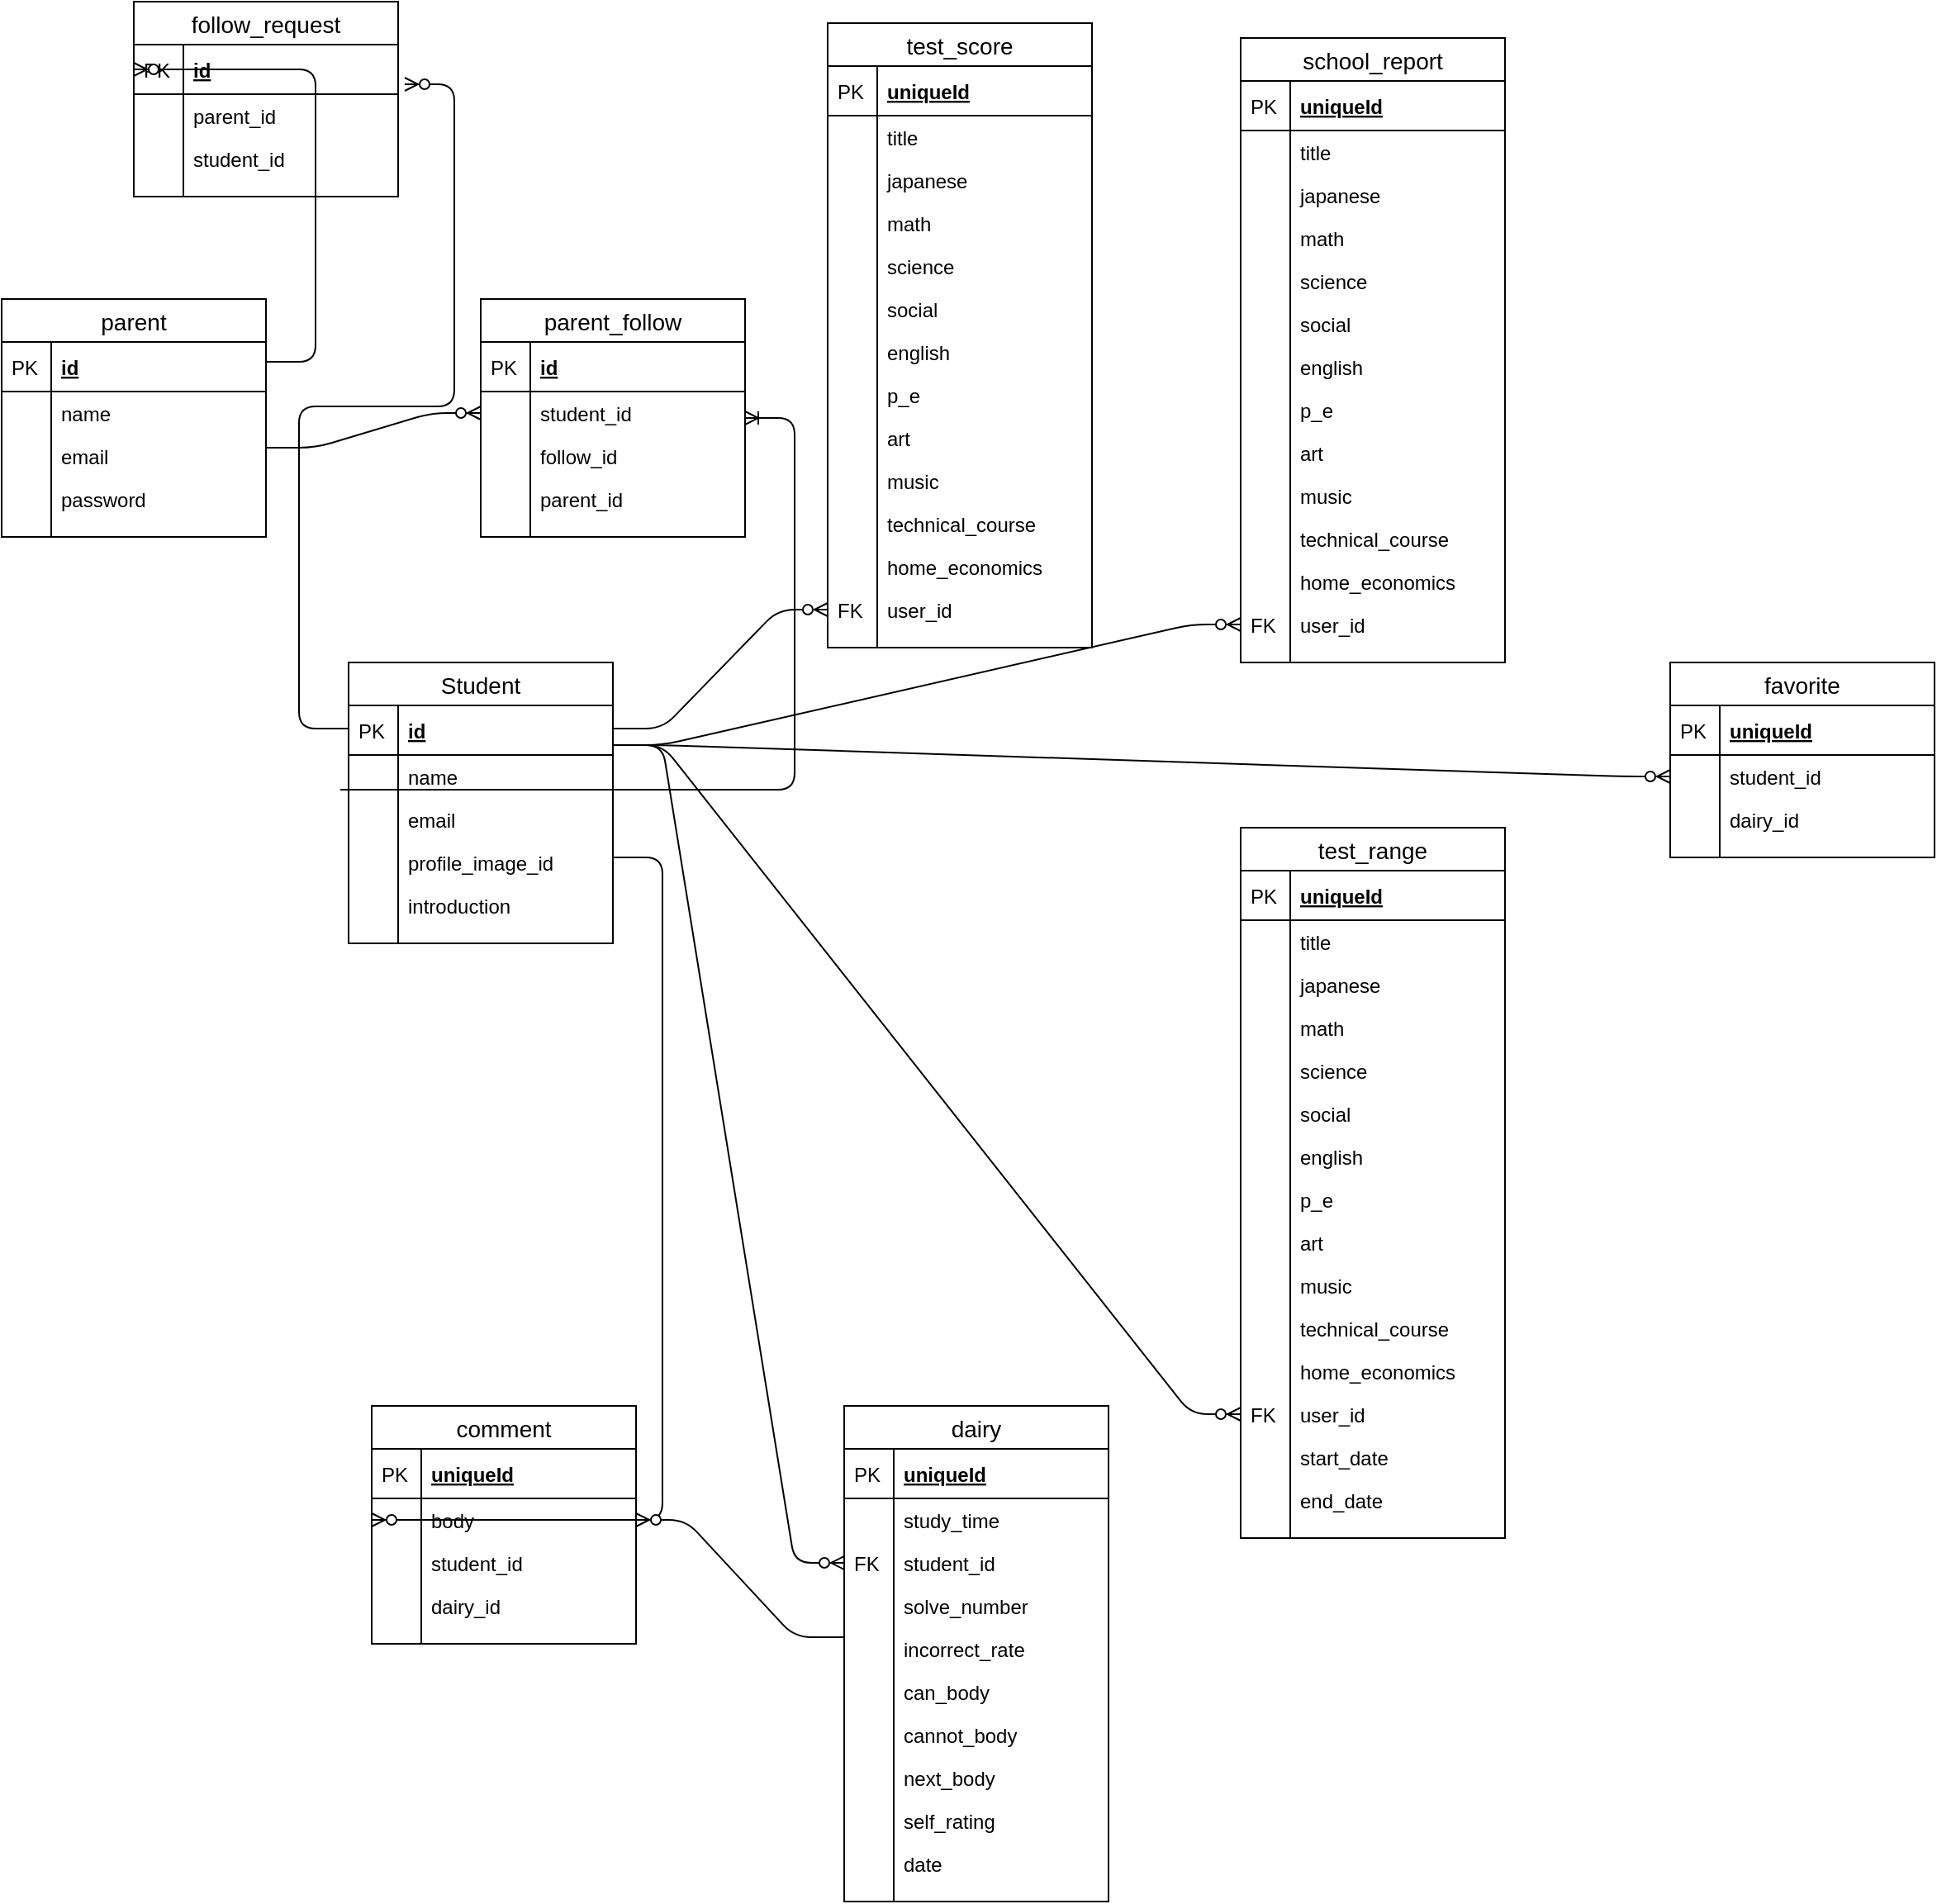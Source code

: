 <mxfile version="13.1.3">
    <diagram id="6hGFLwfOUW9BJ-s0fimq" name="Page-1">
        <mxGraphModel dx="672" dy="480" grid="1" gridSize="10" guides="1" tooltips="1" connect="1" arrows="1" fold="1" page="1" pageScale="1" pageWidth="827" pageHeight="1169" math="0" shadow="0">
            <root>
                <mxCell id="0"/>
                <mxCell id="1" parent="0"/>
                <mxCell id="R1KL6bIySPCAe9kp4poY-214" value="" style="edgeStyle=entityRelationEdgeStyle;fontSize=12;html=1;endArrow=ERzeroToMany;endFill=1;entryX=0;entryY=0.5;entryDx=0;entryDy=0;" parent="1" target="R1KL6bIySPCAe9kp4poY-65" edge="1">
                    <mxGeometry width="100" height="100" relative="1" as="geometry">
                        <mxPoint x="400" y="440" as="sourcePoint"/>
                        <mxPoint x="500" y="340" as="targetPoint"/>
                    </mxGeometry>
                </mxCell>
                <mxCell id="R1KL6bIySPCAe9kp4poY-5" value="Student" style="swimlane;fontStyle=0;childLayout=stackLayout;horizontal=1;startSize=26;horizontalStack=0;resizeParent=1;resizeParentMax=0;resizeLast=0;collapsible=1;marginBottom=0;align=center;fontSize=14;" parent="1" vertex="1">
                    <mxGeometry x="240" y="400" width="160" height="170" as="geometry"/>
                </mxCell>
                <mxCell id="R1KL6bIySPCAe9kp4poY-6" value="id" style="shape=partialRectangle;top=0;left=0;right=0;bottom=1;align=left;verticalAlign=middle;fillColor=none;spacingLeft=34;spacingRight=4;overflow=hidden;rotatable=0;points=[[0,0.5],[1,0.5]];portConstraint=eastwest;dropTarget=0;fontStyle=5;fontSize=12;" parent="R1KL6bIySPCAe9kp4poY-5" vertex="1">
                    <mxGeometry y="26" width="160" height="30" as="geometry"/>
                </mxCell>
                <mxCell id="R1KL6bIySPCAe9kp4poY-7" value="PK" style="shape=partialRectangle;top=0;left=0;bottom=0;fillColor=none;align=left;verticalAlign=middle;spacingLeft=4;spacingRight=4;overflow=hidden;rotatable=0;points=[];portConstraint=eastwest;part=1;fontSize=12;" parent="R1KL6bIySPCAe9kp4poY-6" vertex="1" connectable="0">
                    <mxGeometry width="30" height="30" as="geometry"/>
                </mxCell>
                <mxCell id="R1KL6bIySPCAe9kp4poY-8" value="name" style="shape=partialRectangle;top=0;left=0;right=0;bottom=0;align=left;verticalAlign=top;fillColor=none;spacingLeft=34;spacingRight=4;overflow=hidden;rotatable=0;points=[[0,0.5],[1,0.5]];portConstraint=eastwest;dropTarget=0;fontSize=12;" parent="R1KL6bIySPCAe9kp4poY-5" vertex="1">
                    <mxGeometry y="56" width="160" height="26" as="geometry"/>
                </mxCell>
                <mxCell id="R1KL6bIySPCAe9kp4poY-9" value="" style="shape=partialRectangle;top=0;left=0;bottom=0;fillColor=none;align=left;verticalAlign=top;spacingLeft=4;spacingRight=4;overflow=hidden;rotatable=0;points=[];portConstraint=eastwest;part=1;fontSize=12;" parent="R1KL6bIySPCAe9kp4poY-8" vertex="1" connectable="0">
                    <mxGeometry width="30" height="26" as="geometry"/>
                </mxCell>
                <mxCell id="R1KL6bIySPCAe9kp4poY-10" value="email" style="shape=partialRectangle;top=0;left=0;right=0;bottom=0;align=left;verticalAlign=top;fillColor=none;spacingLeft=34;spacingRight=4;overflow=hidden;rotatable=0;points=[[0,0.5],[1,0.5]];portConstraint=eastwest;dropTarget=0;fontSize=12;" parent="R1KL6bIySPCAe9kp4poY-5" vertex="1">
                    <mxGeometry y="82" width="160" height="26" as="geometry"/>
                </mxCell>
                <mxCell id="R1KL6bIySPCAe9kp4poY-11" value="" style="shape=partialRectangle;top=0;left=0;bottom=0;fillColor=none;align=left;verticalAlign=top;spacingLeft=4;spacingRight=4;overflow=hidden;rotatable=0;points=[];portConstraint=eastwest;part=1;fontSize=12;" parent="R1KL6bIySPCAe9kp4poY-10" vertex="1" connectable="0">
                    <mxGeometry width="30" height="26" as="geometry"/>
                </mxCell>
                <mxCell id="R1KL6bIySPCAe9kp4poY-139" value="profile_image_id" style="shape=partialRectangle;top=0;left=0;right=0;bottom=0;align=left;verticalAlign=top;fillColor=none;spacingLeft=34;spacingRight=4;overflow=hidden;rotatable=0;points=[[0,0.5],[1,0.5]];portConstraint=eastwest;dropTarget=0;fontSize=12;" parent="R1KL6bIySPCAe9kp4poY-5" vertex="1">
                    <mxGeometry y="108" width="160" height="26" as="geometry"/>
                </mxCell>
                <mxCell id="R1KL6bIySPCAe9kp4poY-140" value="" style="shape=partialRectangle;top=0;left=0;bottom=0;fillColor=none;align=left;verticalAlign=top;spacingLeft=4;spacingRight=4;overflow=hidden;rotatable=0;points=[];portConstraint=eastwest;part=1;fontSize=12;" parent="R1KL6bIySPCAe9kp4poY-139" vertex="1" connectable="0">
                    <mxGeometry width="30" height="26" as="geometry"/>
                </mxCell>
                <mxCell id="R1KL6bIySPCAe9kp4poY-141" value="introduction" style="shape=partialRectangle;top=0;left=0;right=0;bottom=0;align=left;verticalAlign=top;fillColor=none;spacingLeft=34;spacingRight=4;overflow=hidden;rotatable=0;points=[[0,0.5],[1,0.5]];portConstraint=eastwest;dropTarget=0;fontSize=12;" parent="R1KL6bIySPCAe9kp4poY-5" vertex="1">
                    <mxGeometry y="134" width="160" height="26" as="geometry"/>
                </mxCell>
                <mxCell id="R1KL6bIySPCAe9kp4poY-142" value="" style="shape=partialRectangle;top=0;left=0;bottom=0;fillColor=none;align=left;verticalAlign=top;spacingLeft=4;spacingRight=4;overflow=hidden;rotatable=0;points=[];portConstraint=eastwest;part=1;fontSize=12;" parent="R1KL6bIySPCAe9kp4poY-141" vertex="1" connectable="0">
                    <mxGeometry width="30" height="26" as="geometry"/>
                </mxCell>
                <mxCell id="R1KL6bIySPCAe9kp4poY-14" value="" style="shape=partialRectangle;top=0;left=0;right=0;bottom=0;align=left;verticalAlign=top;fillColor=none;spacingLeft=34;spacingRight=4;overflow=hidden;rotatable=0;points=[[0,0.5],[1,0.5]];portConstraint=eastwest;dropTarget=0;fontSize=12;" parent="R1KL6bIySPCAe9kp4poY-5" vertex="1">
                    <mxGeometry y="160" width="160" height="10" as="geometry"/>
                </mxCell>
                <mxCell id="R1KL6bIySPCAe9kp4poY-15" value="" style="shape=partialRectangle;top=0;left=0;bottom=0;fillColor=none;align=left;verticalAlign=top;spacingLeft=4;spacingRight=4;overflow=hidden;rotatable=0;points=[];portConstraint=eastwest;part=1;fontSize=12;" parent="R1KL6bIySPCAe9kp4poY-14" vertex="1" connectable="0">
                    <mxGeometry width="30" height="10" as="geometry"/>
                </mxCell>
                <mxCell id="3" value="follow_request" style="swimlane;fontStyle=0;childLayout=stackLayout;horizontal=1;startSize=26;horizontalStack=0;resizeParent=1;resizeParentMax=0;resizeLast=0;collapsible=1;marginBottom=0;align=center;fontSize=14;" vertex="1" parent="1">
                    <mxGeometry x="110" width="160" height="118" as="geometry"/>
                </mxCell>
                <mxCell id="4" value="id" style="shape=partialRectangle;top=0;left=0;right=0;bottom=1;align=left;verticalAlign=middle;fillColor=none;spacingLeft=34;spacingRight=4;overflow=hidden;rotatable=0;points=[[0,0.5],[1,0.5]];portConstraint=eastwest;dropTarget=0;fontStyle=5;fontSize=12;" vertex="1" parent="3">
                    <mxGeometry y="26" width="160" height="30" as="geometry"/>
                </mxCell>
                <mxCell id="5" value="PK" style="shape=partialRectangle;top=0;left=0;bottom=0;fillColor=none;align=left;verticalAlign=middle;spacingLeft=4;spacingRight=4;overflow=hidden;rotatable=0;points=[];portConstraint=eastwest;part=1;fontSize=12;" vertex="1" connectable="0" parent="4">
                    <mxGeometry width="30" height="30" as="geometry"/>
                </mxCell>
                <mxCell id="6" value="parent_id" style="shape=partialRectangle;top=0;left=0;right=0;bottom=0;align=left;verticalAlign=top;fillColor=none;spacingLeft=34;spacingRight=4;overflow=hidden;rotatable=0;points=[[0,0.5],[1,0.5]];portConstraint=eastwest;dropTarget=0;fontSize=12;" vertex="1" parent="3">
                    <mxGeometry y="56" width="160" height="26" as="geometry"/>
                </mxCell>
                <mxCell id="7" value="" style="shape=partialRectangle;top=0;left=0;bottom=0;fillColor=none;align=left;verticalAlign=top;spacingLeft=4;spacingRight=4;overflow=hidden;rotatable=0;points=[];portConstraint=eastwest;part=1;fontSize=12;" vertex="1" connectable="0" parent="6">
                    <mxGeometry width="30" height="26" as="geometry"/>
                </mxCell>
                <mxCell id="8" value="student_id" style="shape=partialRectangle;top=0;left=0;right=0;bottom=0;align=left;verticalAlign=top;fillColor=none;spacingLeft=34;spacingRight=4;overflow=hidden;rotatable=0;points=[[0,0.5],[1,0.5]];portConstraint=eastwest;dropTarget=0;fontSize=12;" vertex="1" parent="3">
                    <mxGeometry y="82" width="160" height="26" as="geometry"/>
                </mxCell>
                <mxCell id="9" value="" style="shape=partialRectangle;top=0;left=0;bottom=0;fillColor=none;align=left;verticalAlign=top;spacingLeft=4;spacingRight=4;overflow=hidden;rotatable=0;points=[];portConstraint=eastwest;part=1;fontSize=12;" vertex="1" connectable="0" parent="8">
                    <mxGeometry width="30" height="26" as="geometry"/>
                </mxCell>
                <mxCell id="12" value="" style="shape=partialRectangle;top=0;left=0;right=0;bottom=0;align=left;verticalAlign=top;fillColor=none;spacingLeft=34;spacingRight=4;overflow=hidden;rotatable=0;points=[[0,0.5],[1,0.5]];portConstraint=eastwest;dropTarget=0;fontSize=12;" vertex="1" parent="3">
                    <mxGeometry y="108" width="160" height="10" as="geometry"/>
                </mxCell>
                <mxCell id="13" value="" style="shape=partialRectangle;top=0;left=0;bottom=0;fillColor=none;align=left;verticalAlign=top;spacingLeft=4;spacingRight=4;overflow=hidden;rotatable=0;points=[];portConstraint=eastwest;part=1;fontSize=12;" vertex="1" connectable="0" parent="12">
                    <mxGeometry width="30" height="10" as="geometry"/>
                </mxCell>
                <mxCell id="R1KL6bIySPCAe9kp4poY-104" value="parent_follow" style="swimlane;fontStyle=0;childLayout=stackLayout;horizontal=1;startSize=26;horizontalStack=0;resizeParent=1;resizeParentMax=0;resizeLast=0;collapsible=1;marginBottom=0;align=center;fontSize=14;" parent="1" vertex="1">
                    <mxGeometry x="320" y="180" width="160" height="144" as="geometry"/>
                </mxCell>
                <mxCell id="R1KL6bIySPCAe9kp4poY-105" value="id" style="shape=partialRectangle;top=0;left=0;right=0;bottom=1;align=left;verticalAlign=middle;fillColor=none;spacingLeft=34;spacingRight=4;overflow=hidden;rotatable=0;points=[[0,0.5],[1,0.5]];portConstraint=eastwest;dropTarget=0;fontStyle=5;fontSize=12;" parent="R1KL6bIySPCAe9kp4poY-104" vertex="1">
                    <mxGeometry y="26" width="160" height="30" as="geometry"/>
                </mxCell>
                <mxCell id="R1KL6bIySPCAe9kp4poY-106" value="PK" style="shape=partialRectangle;top=0;left=0;bottom=0;fillColor=none;align=left;verticalAlign=middle;spacingLeft=4;spacingRight=4;overflow=hidden;rotatable=0;points=[];portConstraint=eastwest;part=1;fontSize=12;" parent="R1KL6bIySPCAe9kp4poY-105" vertex="1" connectable="0">
                    <mxGeometry width="30" height="30" as="geometry"/>
                </mxCell>
                <mxCell id="R1KL6bIySPCAe9kp4poY-107" value="student_id" style="shape=partialRectangle;top=0;left=0;right=0;bottom=0;align=left;verticalAlign=top;fillColor=none;spacingLeft=34;spacingRight=4;overflow=hidden;rotatable=0;points=[[0,0.5],[1,0.5]];portConstraint=eastwest;dropTarget=0;fontSize=12;" parent="R1KL6bIySPCAe9kp4poY-104" vertex="1">
                    <mxGeometry y="56" width="160" height="26" as="geometry"/>
                </mxCell>
                <mxCell id="R1KL6bIySPCAe9kp4poY-108" value="" style="shape=partialRectangle;top=0;left=0;bottom=0;fillColor=none;align=left;verticalAlign=top;spacingLeft=4;spacingRight=4;overflow=hidden;rotatable=0;points=[];portConstraint=eastwest;part=1;fontSize=12;" parent="R1KL6bIySPCAe9kp4poY-107" vertex="1" connectable="0">
                    <mxGeometry width="30" height="26" as="geometry"/>
                </mxCell>
                <mxCell id="R1KL6bIySPCAe9kp4poY-109" value="follow_id" style="shape=partialRectangle;top=0;left=0;right=0;bottom=0;align=left;verticalAlign=top;fillColor=none;spacingLeft=34;spacingRight=4;overflow=hidden;rotatable=0;points=[[0,0.5],[1,0.5]];portConstraint=eastwest;dropTarget=0;fontSize=12;" parent="R1KL6bIySPCAe9kp4poY-104" vertex="1">
                    <mxGeometry y="82" width="160" height="26" as="geometry"/>
                </mxCell>
                <mxCell id="R1KL6bIySPCAe9kp4poY-110" value="" style="shape=partialRectangle;top=0;left=0;bottom=0;fillColor=none;align=left;verticalAlign=top;spacingLeft=4;spacingRight=4;overflow=hidden;rotatable=0;points=[];portConstraint=eastwest;part=1;fontSize=12;" parent="R1KL6bIySPCAe9kp4poY-109" vertex="1" connectable="0">
                    <mxGeometry width="30" height="26" as="geometry"/>
                </mxCell>
                <mxCell id="R1KL6bIySPCAe9kp4poY-137" value="parent_id" style="shape=partialRectangle;top=0;left=0;right=0;bottom=0;align=left;verticalAlign=top;fillColor=none;spacingLeft=34;spacingRight=4;overflow=hidden;rotatable=0;points=[[0,0.5],[1,0.5]];portConstraint=eastwest;dropTarget=0;fontSize=12;" parent="R1KL6bIySPCAe9kp4poY-104" vertex="1">
                    <mxGeometry y="108" width="160" height="26" as="geometry"/>
                </mxCell>
                <mxCell id="R1KL6bIySPCAe9kp4poY-138" value="" style="shape=partialRectangle;top=0;left=0;bottom=0;fillColor=none;align=left;verticalAlign=top;spacingLeft=4;spacingRight=4;overflow=hidden;rotatable=0;points=[];portConstraint=eastwest;part=1;fontSize=12;" parent="R1KL6bIySPCAe9kp4poY-137" vertex="1" connectable="0">
                    <mxGeometry width="30" height="26" as="geometry"/>
                </mxCell>
                <mxCell id="R1KL6bIySPCAe9kp4poY-113" value="" style="shape=partialRectangle;top=0;left=0;right=0;bottom=0;align=left;verticalAlign=top;fillColor=none;spacingLeft=34;spacingRight=4;overflow=hidden;rotatable=0;points=[[0,0.5],[1,0.5]];portConstraint=eastwest;dropTarget=0;fontSize=12;" parent="R1KL6bIySPCAe9kp4poY-104" vertex="1">
                    <mxGeometry y="134" width="160" height="10" as="geometry"/>
                </mxCell>
                <mxCell id="R1KL6bIySPCAe9kp4poY-114" value="" style="shape=partialRectangle;top=0;left=0;bottom=0;fillColor=none;align=left;verticalAlign=top;spacingLeft=4;spacingRight=4;overflow=hidden;rotatable=0;points=[];portConstraint=eastwest;part=1;fontSize=12;" parent="R1KL6bIySPCAe9kp4poY-113" vertex="1" connectable="0">
                    <mxGeometry width="30" height="10" as="geometry"/>
                </mxCell>
                <mxCell id="R1KL6bIySPCAe9kp4poY-115" value="comment" style="swimlane;fontStyle=0;childLayout=stackLayout;horizontal=1;startSize=26;horizontalStack=0;resizeParent=1;resizeParentMax=0;resizeLast=0;collapsible=1;marginBottom=0;align=center;fontSize=14;" parent="1" vertex="1">
                    <mxGeometry x="254" y="850" width="160" height="144" as="geometry"/>
                </mxCell>
                <mxCell id="R1KL6bIySPCAe9kp4poY-116" value="uniqueId" style="shape=partialRectangle;top=0;left=0;right=0;bottom=1;align=left;verticalAlign=middle;fillColor=none;spacingLeft=34;spacingRight=4;overflow=hidden;rotatable=0;points=[[0,0.5],[1,0.5]];portConstraint=eastwest;dropTarget=0;fontStyle=5;fontSize=12;" parent="R1KL6bIySPCAe9kp4poY-115" vertex="1">
                    <mxGeometry y="26" width="160" height="30" as="geometry"/>
                </mxCell>
                <mxCell id="R1KL6bIySPCAe9kp4poY-117" value="PK" style="shape=partialRectangle;top=0;left=0;bottom=0;fillColor=none;align=left;verticalAlign=middle;spacingLeft=4;spacingRight=4;overflow=hidden;rotatable=0;points=[];portConstraint=eastwest;part=1;fontSize=12;" parent="R1KL6bIySPCAe9kp4poY-116" vertex="1" connectable="0">
                    <mxGeometry width="30" height="30" as="geometry"/>
                </mxCell>
                <mxCell id="R1KL6bIySPCAe9kp4poY-118" value="body" style="shape=partialRectangle;top=0;left=0;right=0;bottom=0;align=left;verticalAlign=top;fillColor=none;spacingLeft=34;spacingRight=4;overflow=hidden;rotatable=0;points=[[0,0.5],[1,0.5]];portConstraint=eastwest;dropTarget=0;fontSize=12;" parent="R1KL6bIySPCAe9kp4poY-115" vertex="1">
                    <mxGeometry y="56" width="160" height="26" as="geometry"/>
                </mxCell>
                <mxCell id="R1KL6bIySPCAe9kp4poY-119" value="" style="shape=partialRectangle;top=0;left=0;bottom=0;fillColor=none;align=left;verticalAlign=top;spacingLeft=4;spacingRight=4;overflow=hidden;rotatable=0;points=[];portConstraint=eastwest;part=1;fontSize=12;" parent="R1KL6bIySPCAe9kp4poY-118" vertex="1" connectable="0">
                    <mxGeometry width="30" height="26" as="geometry"/>
                </mxCell>
                <mxCell id="R1KL6bIySPCAe9kp4poY-120" value="student_id" style="shape=partialRectangle;top=0;left=0;right=0;bottom=0;align=left;verticalAlign=top;fillColor=none;spacingLeft=34;spacingRight=4;overflow=hidden;rotatable=0;points=[[0,0.5],[1,0.5]];portConstraint=eastwest;dropTarget=0;fontSize=12;" parent="R1KL6bIySPCAe9kp4poY-115" vertex="1">
                    <mxGeometry y="82" width="160" height="26" as="geometry"/>
                </mxCell>
                <mxCell id="R1KL6bIySPCAe9kp4poY-121" value="" style="shape=partialRectangle;top=0;left=0;bottom=0;fillColor=none;align=left;verticalAlign=top;spacingLeft=4;spacingRight=4;overflow=hidden;rotatable=0;points=[];portConstraint=eastwest;part=1;fontSize=12;" parent="R1KL6bIySPCAe9kp4poY-120" vertex="1" connectable="0">
                    <mxGeometry width="30" height="26" as="geometry"/>
                </mxCell>
                <mxCell id="R1KL6bIySPCAe9kp4poY-122" value="dairy_id" style="shape=partialRectangle;top=0;left=0;right=0;bottom=0;align=left;verticalAlign=top;fillColor=none;spacingLeft=34;spacingRight=4;overflow=hidden;rotatable=0;points=[[0,0.5],[1,0.5]];portConstraint=eastwest;dropTarget=0;fontSize=12;" parent="R1KL6bIySPCAe9kp4poY-115" vertex="1">
                    <mxGeometry y="108" width="160" height="26" as="geometry"/>
                </mxCell>
                <mxCell id="R1KL6bIySPCAe9kp4poY-123" value="" style="shape=partialRectangle;top=0;left=0;bottom=0;fillColor=none;align=left;verticalAlign=top;spacingLeft=4;spacingRight=4;overflow=hidden;rotatable=0;points=[];portConstraint=eastwest;part=1;fontSize=12;" parent="R1KL6bIySPCAe9kp4poY-122" vertex="1" connectable="0">
                    <mxGeometry width="30" height="26" as="geometry"/>
                </mxCell>
                <mxCell id="R1KL6bIySPCAe9kp4poY-124" value="" style="shape=partialRectangle;top=0;left=0;right=0;bottom=0;align=left;verticalAlign=top;fillColor=none;spacingLeft=34;spacingRight=4;overflow=hidden;rotatable=0;points=[[0,0.5],[1,0.5]];portConstraint=eastwest;dropTarget=0;fontSize=12;" parent="R1KL6bIySPCAe9kp4poY-115" vertex="1">
                    <mxGeometry y="134" width="160" height="10" as="geometry"/>
                </mxCell>
                <mxCell id="R1KL6bIySPCAe9kp4poY-125" value="" style="shape=partialRectangle;top=0;left=0;bottom=0;fillColor=none;align=left;verticalAlign=top;spacingLeft=4;spacingRight=4;overflow=hidden;rotatable=0;points=[];portConstraint=eastwest;part=1;fontSize=12;" parent="R1KL6bIySPCAe9kp4poY-124" vertex="1" connectable="0">
                    <mxGeometry width="30" height="10" as="geometry"/>
                </mxCell>
                <mxCell id="R1KL6bIySPCAe9kp4poY-38" value="test_score" style="swimlane;fontStyle=0;childLayout=stackLayout;horizontal=1;startSize=26;horizontalStack=0;resizeParent=1;resizeParentMax=0;resizeLast=0;collapsible=1;marginBottom=0;align=center;fontSize=14;" parent="1" vertex="1">
                    <mxGeometry x="530" y="13" width="160" height="378" as="geometry"/>
                </mxCell>
                <mxCell id="R1KL6bIySPCAe9kp4poY-39" value="uniqueId" style="shape=partialRectangle;top=0;left=0;right=0;bottom=1;align=left;verticalAlign=middle;fillColor=none;spacingLeft=34;spacingRight=4;overflow=hidden;rotatable=0;points=[[0,0.5],[1,0.5]];portConstraint=eastwest;dropTarget=0;fontStyle=5;fontSize=12;" parent="R1KL6bIySPCAe9kp4poY-38" vertex="1">
                    <mxGeometry y="26" width="160" height="30" as="geometry"/>
                </mxCell>
                <mxCell id="R1KL6bIySPCAe9kp4poY-40" value="PK" style="shape=partialRectangle;top=0;left=0;bottom=0;fillColor=none;align=left;verticalAlign=middle;spacingLeft=4;spacingRight=4;overflow=hidden;rotatable=0;points=[];portConstraint=eastwest;part=1;fontSize=12;" parent="R1KL6bIySPCAe9kp4poY-39" vertex="1" connectable="0">
                    <mxGeometry width="30" height="30" as="geometry"/>
                </mxCell>
                <mxCell id="R1KL6bIySPCAe9kp4poY-41" value="title" style="shape=partialRectangle;top=0;left=0;right=0;bottom=0;align=left;verticalAlign=top;fillColor=none;spacingLeft=34;spacingRight=4;overflow=hidden;rotatable=0;points=[[0,0.5],[1,0.5]];portConstraint=eastwest;dropTarget=0;fontSize=12;" parent="R1KL6bIySPCAe9kp4poY-38" vertex="1">
                    <mxGeometry y="56" width="160" height="26" as="geometry"/>
                </mxCell>
                <mxCell id="R1KL6bIySPCAe9kp4poY-42" value="" style="shape=partialRectangle;top=0;left=0;bottom=0;fillColor=none;align=left;verticalAlign=top;spacingLeft=4;spacingRight=4;overflow=hidden;rotatable=0;points=[];portConstraint=eastwest;part=1;fontSize=12;" parent="R1KL6bIySPCAe9kp4poY-41" vertex="1" connectable="0">
                    <mxGeometry width="30" height="26" as="geometry"/>
                </mxCell>
                <mxCell id="R1KL6bIySPCAe9kp4poY-43" value="japanese" style="shape=partialRectangle;top=0;left=0;right=0;bottom=0;align=left;verticalAlign=top;fillColor=none;spacingLeft=34;spacingRight=4;overflow=hidden;rotatable=0;points=[[0,0.5],[1,0.5]];portConstraint=eastwest;dropTarget=0;fontSize=12;" parent="R1KL6bIySPCAe9kp4poY-38" vertex="1">
                    <mxGeometry y="82" width="160" height="26" as="geometry"/>
                </mxCell>
                <mxCell id="R1KL6bIySPCAe9kp4poY-44" value="" style="shape=partialRectangle;top=0;left=0;bottom=0;fillColor=none;align=left;verticalAlign=top;spacingLeft=4;spacingRight=4;overflow=hidden;rotatable=0;points=[];portConstraint=eastwest;part=1;fontSize=12;" parent="R1KL6bIySPCAe9kp4poY-43" vertex="1" connectable="0">
                    <mxGeometry width="30" height="26" as="geometry"/>
                </mxCell>
                <mxCell id="R1KL6bIySPCAe9kp4poY-45" value="math" style="shape=partialRectangle;top=0;left=0;right=0;bottom=0;align=left;verticalAlign=top;fillColor=none;spacingLeft=34;spacingRight=4;overflow=hidden;rotatable=0;points=[[0,0.5],[1,0.5]];portConstraint=eastwest;dropTarget=0;fontSize=12;" parent="R1KL6bIySPCAe9kp4poY-38" vertex="1">
                    <mxGeometry y="108" width="160" height="26" as="geometry"/>
                </mxCell>
                <mxCell id="R1KL6bIySPCAe9kp4poY-46" value="" style="shape=partialRectangle;top=0;left=0;bottom=0;fillColor=none;align=left;verticalAlign=top;spacingLeft=4;spacingRight=4;overflow=hidden;rotatable=0;points=[];portConstraint=eastwest;part=1;fontSize=12;" parent="R1KL6bIySPCAe9kp4poY-45" vertex="1" connectable="0">
                    <mxGeometry width="30" height="26" as="geometry"/>
                </mxCell>
                <mxCell id="R1KL6bIySPCAe9kp4poY-49" value="science" style="shape=partialRectangle;top=0;left=0;right=0;bottom=0;align=left;verticalAlign=top;fillColor=none;spacingLeft=34;spacingRight=4;overflow=hidden;rotatable=0;points=[[0,0.5],[1,0.5]];portConstraint=eastwest;dropTarget=0;fontSize=12;" parent="R1KL6bIySPCAe9kp4poY-38" vertex="1">
                    <mxGeometry y="134" width="160" height="26" as="geometry"/>
                </mxCell>
                <mxCell id="R1KL6bIySPCAe9kp4poY-50" value="" style="shape=partialRectangle;top=0;left=0;bottom=0;fillColor=none;align=left;verticalAlign=top;spacingLeft=4;spacingRight=4;overflow=hidden;rotatable=0;points=[];portConstraint=eastwest;part=1;fontSize=12;" parent="R1KL6bIySPCAe9kp4poY-49" vertex="1" connectable="0">
                    <mxGeometry width="30" height="26" as="geometry"/>
                </mxCell>
                <mxCell id="R1KL6bIySPCAe9kp4poY-51" value="social" style="shape=partialRectangle;top=0;left=0;right=0;bottom=0;align=left;verticalAlign=top;fillColor=none;spacingLeft=34;spacingRight=4;overflow=hidden;rotatable=0;points=[[0,0.5],[1,0.5]];portConstraint=eastwest;dropTarget=0;fontSize=12;" parent="R1KL6bIySPCAe9kp4poY-38" vertex="1">
                    <mxGeometry y="160" width="160" height="26" as="geometry"/>
                </mxCell>
                <mxCell id="R1KL6bIySPCAe9kp4poY-52" value="" style="shape=partialRectangle;top=0;left=0;bottom=0;fillColor=none;align=left;verticalAlign=top;spacingLeft=4;spacingRight=4;overflow=hidden;rotatable=0;points=[];portConstraint=eastwest;part=1;fontSize=12;" parent="R1KL6bIySPCAe9kp4poY-51" vertex="1" connectable="0">
                    <mxGeometry width="30" height="26" as="geometry"/>
                </mxCell>
                <mxCell id="R1KL6bIySPCAe9kp4poY-53" value="english" style="shape=partialRectangle;top=0;left=0;right=0;bottom=0;align=left;verticalAlign=top;fillColor=none;spacingLeft=34;spacingRight=4;overflow=hidden;rotatable=0;points=[[0,0.5],[1,0.5]];portConstraint=eastwest;dropTarget=0;fontSize=12;" parent="R1KL6bIySPCAe9kp4poY-38" vertex="1">
                    <mxGeometry y="186" width="160" height="26" as="geometry"/>
                </mxCell>
                <mxCell id="R1KL6bIySPCAe9kp4poY-54" value="" style="shape=partialRectangle;top=0;left=0;bottom=0;fillColor=none;align=left;verticalAlign=top;spacingLeft=4;spacingRight=4;overflow=hidden;rotatable=0;points=[];portConstraint=eastwest;part=1;fontSize=12;" parent="R1KL6bIySPCAe9kp4poY-53" vertex="1" connectable="0">
                    <mxGeometry width="30" height="26" as="geometry"/>
                </mxCell>
                <mxCell id="R1KL6bIySPCAe9kp4poY-55" value="p_e" style="shape=partialRectangle;top=0;left=0;right=0;bottom=0;align=left;verticalAlign=top;fillColor=none;spacingLeft=34;spacingRight=4;overflow=hidden;rotatable=0;points=[[0,0.5],[1,0.5]];portConstraint=eastwest;dropTarget=0;fontSize=12;" parent="R1KL6bIySPCAe9kp4poY-38" vertex="1">
                    <mxGeometry y="212" width="160" height="26" as="geometry"/>
                </mxCell>
                <mxCell id="R1KL6bIySPCAe9kp4poY-56" value="" style="shape=partialRectangle;top=0;left=0;bottom=0;fillColor=none;align=left;verticalAlign=top;spacingLeft=4;spacingRight=4;overflow=hidden;rotatable=0;points=[];portConstraint=eastwest;part=1;fontSize=12;" parent="R1KL6bIySPCAe9kp4poY-55" vertex="1" connectable="0">
                    <mxGeometry width="30" height="26" as="geometry"/>
                </mxCell>
                <mxCell id="R1KL6bIySPCAe9kp4poY-57" value="art" style="shape=partialRectangle;top=0;left=0;right=0;bottom=0;align=left;verticalAlign=top;fillColor=none;spacingLeft=34;spacingRight=4;overflow=hidden;rotatable=0;points=[[0,0.5],[1,0.5]];portConstraint=eastwest;dropTarget=0;fontSize=12;" parent="R1KL6bIySPCAe9kp4poY-38" vertex="1">
                    <mxGeometry y="238" width="160" height="26" as="geometry"/>
                </mxCell>
                <mxCell id="R1KL6bIySPCAe9kp4poY-58" value="" style="shape=partialRectangle;top=0;left=0;bottom=0;fillColor=none;align=left;verticalAlign=top;spacingLeft=4;spacingRight=4;overflow=hidden;rotatable=0;points=[];portConstraint=eastwest;part=1;fontSize=12;" parent="R1KL6bIySPCAe9kp4poY-57" vertex="1" connectable="0">
                    <mxGeometry width="30" height="26" as="geometry"/>
                </mxCell>
                <mxCell id="R1KL6bIySPCAe9kp4poY-59" value="music" style="shape=partialRectangle;top=0;left=0;right=0;bottom=0;align=left;verticalAlign=top;fillColor=none;spacingLeft=34;spacingRight=4;overflow=hidden;rotatable=0;points=[[0,0.5],[1,0.5]];portConstraint=eastwest;dropTarget=0;fontSize=12;" parent="R1KL6bIySPCAe9kp4poY-38" vertex="1">
                    <mxGeometry y="264" width="160" height="26" as="geometry"/>
                </mxCell>
                <mxCell id="R1KL6bIySPCAe9kp4poY-60" value="" style="shape=partialRectangle;top=0;left=0;bottom=0;fillColor=none;align=left;verticalAlign=top;spacingLeft=4;spacingRight=4;overflow=hidden;rotatable=0;points=[];portConstraint=eastwest;part=1;fontSize=12;" parent="R1KL6bIySPCAe9kp4poY-59" vertex="1" connectable="0">
                    <mxGeometry width="30" height="26" as="geometry"/>
                </mxCell>
                <mxCell id="R1KL6bIySPCAe9kp4poY-61" value="technical_course" style="shape=partialRectangle;top=0;left=0;right=0;bottom=0;align=left;verticalAlign=top;fillColor=none;spacingLeft=34;spacingRight=4;overflow=hidden;rotatable=0;points=[[0,0.5],[1,0.5]];portConstraint=eastwest;dropTarget=0;fontSize=12;" parent="R1KL6bIySPCAe9kp4poY-38" vertex="1">
                    <mxGeometry y="290" width="160" height="26" as="geometry"/>
                </mxCell>
                <mxCell id="R1KL6bIySPCAe9kp4poY-62" value="" style="shape=partialRectangle;top=0;left=0;bottom=0;fillColor=none;align=left;verticalAlign=top;spacingLeft=4;spacingRight=4;overflow=hidden;rotatable=0;points=[];portConstraint=eastwest;part=1;fontSize=12;" parent="R1KL6bIySPCAe9kp4poY-61" vertex="1" connectable="0">
                    <mxGeometry width="30" height="26" as="geometry"/>
                </mxCell>
                <mxCell id="R1KL6bIySPCAe9kp4poY-63" value="home_economics" style="shape=partialRectangle;top=0;left=0;right=0;bottom=0;align=left;verticalAlign=top;fillColor=none;spacingLeft=34;spacingRight=4;overflow=hidden;rotatable=0;points=[[0,0.5],[1,0.5]];portConstraint=eastwest;dropTarget=0;fontSize=12;" parent="R1KL6bIySPCAe9kp4poY-38" vertex="1">
                    <mxGeometry y="316" width="160" height="26" as="geometry"/>
                </mxCell>
                <mxCell id="R1KL6bIySPCAe9kp4poY-64" value="" style="shape=partialRectangle;top=0;left=0;bottom=0;fillColor=none;align=left;verticalAlign=top;spacingLeft=4;spacingRight=4;overflow=hidden;rotatable=0;points=[];portConstraint=eastwest;part=1;fontSize=12;" parent="R1KL6bIySPCAe9kp4poY-63" vertex="1" connectable="0">
                    <mxGeometry width="30" height="26" as="geometry"/>
                </mxCell>
                <mxCell id="R1KL6bIySPCAe9kp4poY-65" value="user_id" style="shape=partialRectangle;top=0;left=0;right=0;bottom=0;align=left;verticalAlign=top;fillColor=none;spacingLeft=34;spacingRight=4;overflow=hidden;rotatable=0;points=[[0,0.5],[1,0.5]];portConstraint=eastwest;dropTarget=0;fontSize=12;" parent="R1KL6bIySPCAe9kp4poY-38" vertex="1">
                    <mxGeometry y="342" width="160" height="26" as="geometry"/>
                </mxCell>
                <mxCell id="R1KL6bIySPCAe9kp4poY-66" value="FK" style="shape=partialRectangle;top=0;left=0;bottom=0;fillColor=none;align=left;verticalAlign=top;spacingLeft=4;spacingRight=4;overflow=hidden;rotatable=0;points=[];portConstraint=eastwest;part=1;fontSize=12;" parent="R1KL6bIySPCAe9kp4poY-65" vertex="1" connectable="0">
                    <mxGeometry width="30" height="26" as="geometry"/>
                </mxCell>
                <mxCell id="R1KL6bIySPCAe9kp4poY-47" value="" style="shape=partialRectangle;top=0;left=0;right=0;bottom=0;align=left;verticalAlign=top;fillColor=none;spacingLeft=34;spacingRight=4;overflow=hidden;rotatable=0;points=[[0,0.5],[1,0.5]];portConstraint=eastwest;dropTarget=0;fontSize=12;" parent="R1KL6bIySPCAe9kp4poY-38" vertex="1">
                    <mxGeometry y="368" width="160" height="10" as="geometry"/>
                </mxCell>
                <mxCell id="R1KL6bIySPCAe9kp4poY-48" value="" style="shape=partialRectangle;top=0;left=0;bottom=0;fillColor=none;align=left;verticalAlign=top;spacingLeft=4;spacingRight=4;overflow=hidden;rotatable=0;points=[];portConstraint=eastwest;part=1;fontSize=12;" parent="R1KL6bIySPCAe9kp4poY-47" vertex="1" connectable="0">
                    <mxGeometry width="30" height="10" as="geometry"/>
                </mxCell>
                <mxCell id="R1KL6bIySPCAe9kp4poY-126" value="dairy" style="swimlane;fontStyle=0;childLayout=stackLayout;horizontal=1;startSize=26;horizontalStack=0;resizeParent=1;resizeParentMax=0;resizeLast=0;collapsible=1;marginBottom=0;align=center;fontSize=14;" parent="1" vertex="1">
                    <mxGeometry x="540" y="850" width="160" height="300" as="geometry"/>
                </mxCell>
                <mxCell id="R1KL6bIySPCAe9kp4poY-127" value="uniqueId" style="shape=partialRectangle;top=0;left=0;right=0;bottom=1;align=left;verticalAlign=middle;fillColor=none;spacingLeft=34;spacingRight=4;overflow=hidden;rotatable=0;points=[[0,0.5],[1,0.5]];portConstraint=eastwest;dropTarget=0;fontStyle=5;fontSize=12;" parent="R1KL6bIySPCAe9kp4poY-126" vertex="1">
                    <mxGeometry y="26" width="160" height="30" as="geometry"/>
                </mxCell>
                <mxCell id="R1KL6bIySPCAe9kp4poY-128" value="PK" style="shape=partialRectangle;top=0;left=0;bottom=0;fillColor=none;align=left;verticalAlign=middle;spacingLeft=4;spacingRight=4;overflow=hidden;rotatable=0;points=[];portConstraint=eastwest;part=1;fontSize=12;" parent="R1KL6bIySPCAe9kp4poY-127" vertex="1" connectable="0">
                    <mxGeometry width="30" height="30" as="geometry"/>
                </mxCell>
                <mxCell id="R1KL6bIySPCAe9kp4poY-129" value="study_time" style="shape=partialRectangle;top=0;left=0;right=0;bottom=0;align=left;verticalAlign=top;fillColor=none;spacingLeft=34;spacingRight=4;overflow=hidden;rotatable=0;points=[[0,0.5],[1,0.5]];portConstraint=eastwest;dropTarget=0;fontSize=12;" parent="R1KL6bIySPCAe9kp4poY-126" vertex="1">
                    <mxGeometry y="56" width="160" height="26" as="geometry"/>
                </mxCell>
                <mxCell id="R1KL6bIySPCAe9kp4poY-130" value="" style="shape=partialRectangle;top=0;left=0;bottom=0;fillColor=none;align=left;verticalAlign=top;spacingLeft=4;spacingRight=4;overflow=hidden;rotatable=0;points=[];portConstraint=eastwest;part=1;fontSize=12;" parent="R1KL6bIySPCAe9kp4poY-129" vertex="1" connectable="0">
                    <mxGeometry width="30" height="26" as="geometry"/>
                </mxCell>
                <mxCell id="R1KL6bIySPCAe9kp4poY-131" value="student_id" style="shape=partialRectangle;top=0;left=0;right=0;bottom=0;align=left;verticalAlign=top;fillColor=none;spacingLeft=34;spacingRight=4;overflow=hidden;rotatable=0;points=[[0,0.5],[1,0.5]];portConstraint=eastwest;dropTarget=0;fontSize=12;" parent="R1KL6bIySPCAe9kp4poY-126" vertex="1">
                    <mxGeometry y="82" width="160" height="26" as="geometry"/>
                </mxCell>
                <mxCell id="R1KL6bIySPCAe9kp4poY-132" value="FK" style="shape=partialRectangle;top=0;left=0;bottom=0;fillColor=none;align=left;verticalAlign=top;spacingLeft=4;spacingRight=4;overflow=hidden;rotatable=0;points=[];portConstraint=eastwest;part=1;fontSize=12;" parent="R1KL6bIySPCAe9kp4poY-131" vertex="1" connectable="0">
                    <mxGeometry width="30" height="26" as="geometry"/>
                </mxCell>
                <mxCell id="R1KL6bIySPCAe9kp4poY-133" value="solve_number" style="shape=partialRectangle;top=0;left=0;right=0;bottom=0;align=left;verticalAlign=top;fillColor=none;spacingLeft=34;spacingRight=4;overflow=hidden;rotatable=0;points=[[0,0.5],[1,0.5]];portConstraint=eastwest;dropTarget=0;fontSize=12;" parent="R1KL6bIySPCAe9kp4poY-126" vertex="1">
                    <mxGeometry y="108" width="160" height="26" as="geometry"/>
                </mxCell>
                <mxCell id="R1KL6bIySPCAe9kp4poY-134" value="" style="shape=partialRectangle;top=0;left=0;bottom=0;fillColor=none;align=left;verticalAlign=top;spacingLeft=4;spacingRight=4;overflow=hidden;rotatable=0;points=[];portConstraint=eastwest;part=1;fontSize=12;" parent="R1KL6bIySPCAe9kp4poY-133" vertex="1" connectable="0">
                    <mxGeometry width="30" height="26" as="geometry"/>
                </mxCell>
                <mxCell id="R1KL6bIySPCAe9kp4poY-149" value="incorrect_rate" style="shape=partialRectangle;top=0;left=0;right=0;bottom=0;align=left;verticalAlign=top;fillColor=none;spacingLeft=34;spacingRight=4;overflow=hidden;rotatable=0;points=[[0,0.5],[1,0.5]];portConstraint=eastwest;dropTarget=0;fontSize=12;" parent="R1KL6bIySPCAe9kp4poY-126" vertex="1">
                    <mxGeometry y="134" width="160" height="26" as="geometry"/>
                </mxCell>
                <mxCell id="R1KL6bIySPCAe9kp4poY-150" value="" style="shape=partialRectangle;top=0;left=0;bottom=0;fillColor=none;align=left;verticalAlign=top;spacingLeft=4;spacingRight=4;overflow=hidden;rotatable=0;points=[];portConstraint=eastwest;part=1;fontSize=12;" parent="R1KL6bIySPCAe9kp4poY-149" vertex="1" connectable="0">
                    <mxGeometry width="30" height="26" as="geometry"/>
                </mxCell>
                <mxCell id="R1KL6bIySPCAe9kp4poY-151" value="can_body" style="shape=partialRectangle;top=0;left=0;right=0;bottom=0;align=left;verticalAlign=top;fillColor=none;spacingLeft=34;spacingRight=4;overflow=hidden;rotatable=0;points=[[0,0.5],[1,0.5]];portConstraint=eastwest;dropTarget=0;fontSize=12;" parent="R1KL6bIySPCAe9kp4poY-126" vertex="1">
                    <mxGeometry y="160" width="160" height="26" as="geometry"/>
                </mxCell>
                <mxCell id="R1KL6bIySPCAe9kp4poY-152" value="" style="shape=partialRectangle;top=0;left=0;bottom=0;fillColor=none;align=left;verticalAlign=top;spacingLeft=4;spacingRight=4;overflow=hidden;rotatable=0;points=[];portConstraint=eastwest;part=1;fontSize=12;" parent="R1KL6bIySPCAe9kp4poY-151" vertex="1" connectable="0">
                    <mxGeometry width="30" height="26" as="geometry"/>
                </mxCell>
                <mxCell id="R1KL6bIySPCAe9kp4poY-153" value="cannot_body" style="shape=partialRectangle;top=0;left=0;right=0;bottom=0;align=left;verticalAlign=top;fillColor=none;spacingLeft=34;spacingRight=4;overflow=hidden;rotatable=0;points=[[0,0.5],[1,0.5]];portConstraint=eastwest;dropTarget=0;fontSize=12;" parent="R1KL6bIySPCAe9kp4poY-126" vertex="1">
                    <mxGeometry y="186" width="160" height="26" as="geometry"/>
                </mxCell>
                <mxCell id="R1KL6bIySPCAe9kp4poY-154" value="" style="shape=partialRectangle;top=0;left=0;bottom=0;fillColor=none;align=left;verticalAlign=top;spacingLeft=4;spacingRight=4;overflow=hidden;rotatable=0;points=[];portConstraint=eastwest;part=1;fontSize=12;" parent="R1KL6bIySPCAe9kp4poY-153" vertex="1" connectable="0">
                    <mxGeometry width="30" height="26" as="geometry"/>
                </mxCell>
                <mxCell id="R1KL6bIySPCAe9kp4poY-155" value="next_body" style="shape=partialRectangle;top=0;left=0;right=0;bottom=0;align=left;verticalAlign=top;fillColor=none;spacingLeft=34;spacingRight=4;overflow=hidden;rotatable=0;points=[[0,0.5],[1,0.5]];portConstraint=eastwest;dropTarget=0;fontSize=12;" parent="R1KL6bIySPCAe9kp4poY-126" vertex="1">
                    <mxGeometry y="212" width="160" height="26" as="geometry"/>
                </mxCell>
                <mxCell id="R1KL6bIySPCAe9kp4poY-156" value="" style="shape=partialRectangle;top=0;left=0;bottom=0;fillColor=none;align=left;verticalAlign=top;spacingLeft=4;spacingRight=4;overflow=hidden;rotatable=0;points=[];portConstraint=eastwest;part=1;fontSize=12;" parent="R1KL6bIySPCAe9kp4poY-155" vertex="1" connectable="0">
                    <mxGeometry width="30" height="26" as="geometry"/>
                </mxCell>
                <mxCell id="R1KL6bIySPCAe9kp4poY-157" value="self_rating" style="shape=partialRectangle;top=0;left=0;right=0;bottom=0;align=left;verticalAlign=top;fillColor=none;spacingLeft=34;spacingRight=4;overflow=hidden;rotatable=0;points=[[0,0.5],[1,0.5]];portConstraint=eastwest;dropTarget=0;fontSize=12;" parent="R1KL6bIySPCAe9kp4poY-126" vertex="1">
                    <mxGeometry y="238" width="160" height="26" as="geometry"/>
                </mxCell>
                <mxCell id="R1KL6bIySPCAe9kp4poY-158" value="" style="shape=partialRectangle;top=0;left=0;bottom=0;fillColor=none;align=left;verticalAlign=top;spacingLeft=4;spacingRight=4;overflow=hidden;rotatable=0;points=[];portConstraint=eastwest;part=1;fontSize=12;" parent="R1KL6bIySPCAe9kp4poY-157" vertex="1" connectable="0">
                    <mxGeometry width="30" height="26" as="geometry"/>
                </mxCell>
                <mxCell id="R1KL6bIySPCAe9kp4poY-224" value="date" style="shape=partialRectangle;top=0;left=0;right=0;bottom=0;align=left;verticalAlign=top;fillColor=none;spacingLeft=34;spacingRight=4;overflow=hidden;rotatable=0;points=[[0,0.5],[1,0.5]];portConstraint=eastwest;dropTarget=0;fontSize=12;" parent="R1KL6bIySPCAe9kp4poY-126" vertex="1">
                    <mxGeometry y="264" width="160" height="26" as="geometry"/>
                </mxCell>
                <mxCell id="R1KL6bIySPCAe9kp4poY-225" value="" style="shape=partialRectangle;top=0;left=0;bottom=0;fillColor=none;align=left;verticalAlign=top;spacingLeft=4;spacingRight=4;overflow=hidden;rotatable=0;points=[];portConstraint=eastwest;part=1;fontSize=12;" parent="R1KL6bIySPCAe9kp4poY-224" vertex="1" connectable="0">
                    <mxGeometry width="30" height="26" as="geometry"/>
                </mxCell>
                <mxCell id="R1KL6bIySPCAe9kp4poY-135" value="" style="shape=partialRectangle;top=0;left=0;right=0;bottom=0;align=left;verticalAlign=top;fillColor=none;spacingLeft=34;spacingRight=4;overflow=hidden;rotatable=0;points=[[0,0.5],[1,0.5]];portConstraint=eastwest;dropTarget=0;fontSize=12;" parent="R1KL6bIySPCAe9kp4poY-126" vertex="1">
                    <mxGeometry y="290" width="160" height="10" as="geometry"/>
                </mxCell>
                <mxCell id="R1KL6bIySPCAe9kp4poY-136" value="" style="shape=partialRectangle;top=0;left=0;bottom=0;fillColor=none;align=left;verticalAlign=top;spacingLeft=4;spacingRight=4;overflow=hidden;rotatable=0;points=[];portConstraint=eastwest;part=1;fontSize=12;" parent="R1KL6bIySPCAe9kp4poY-135" vertex="1" connectable="0">
                    <mxGeometry width="30" height="10" as="geometry"/>
                </mxCell>
                <mxCell id="R1KL6bIySPCAe9kp4poY-215" value="" style="edgeStyle=entityRelationEdgeStyle;fontSize=12;html=1;endArrow=ERzeroToMany;endFill=1;entryX=0;entryY=0.5;entryDx=0;entryDy=0;" parent="1" target="R1KL6bIySPCAe9kp4poY-131" edge="1">
                    <mxGeometry width="100" height="100" relative="1" as="geometry">
                        <mxPoint x="400" y="450" as="sourcePoint"/>
                        <mxPoint x="500" y="350" as="targetPoint"/>
                    </mxGeometry>
                </mxCell>
                <mxCell id="R1KL6bIySPCAe9kp4poY-71" value="school_report" style="swimlane;fontStyle=0;childLayout=stackLayout;horizontal=1;startSize=26;horizontalStack=0;resizeParent=1;resizeParentMax=0;resizeLast=0;collapsible=1;marginBottom=0;align=center;fontSize=14;" parent="1" vertex="1">
                    <mxGeometry x="780" y="22" width="160" height="378" as="geometry"/>
                </mxCell>
                <mxCell id="R1KL6bIySPCAe9kp4poY-72" value="uniqueId" style="shape=partialRectangle;top=0;left=0;right=0;bottom=1;align=left;verticalAlign=middle;fillColor=none;spacingLeft=34;spacingRight=4;overflow=hidden;rotatable=0;points=[[0,0.5],[1,0.5]];portConstraint=eastwest;dropTarget=0;fontStyle=5;fontSize=12;" parent="R1KL6bIySPCAe9kp4poY-71" vertex="1">
                    <mxGeometry y="26" width="160" height="30" as="geometry"/>
                </mxCell>
                <mxCell id="R1KL6bIySPCAe9kp4poY-73" value="PK" style="shape=partialRectangle;top=0;left=0;bottom=0;fillColor=none;align=left;verticalAlign=middle;spacingLeft=4;spacingRight=4;overflow=hidden;rotatable=0;points=[];portConstraint=eastwest;part=1;fontSize=12;" parent="R1KL6bIySPCAe9kp4poY-72" vertex="1" connectable="0">
                    <mxGeometry width="30" height="30" as="geometry"/>
                </mxCell>
                <mxCell id="R1KL6bIySPCAe9kp4poY-74" value="title" style="shape=partialRectangle;top=0;left=0;right=0;bottom=0;align=left;verticalAlign=top;fillColor=none;spacingLeft=34;spacingRight=4;overflow=hidden;rotatable=0;points=[[0,0.5],[1,0.5]];portConstraint=eastwest;dropTarget=0;fontSize=12;" parent="R1KL6bIySPCAe9kp4poY-71" vertex="1">
                    <mxGeometry y="56" width="160" height="26" as="geometry"/>
                </mxCell>
                <mxCell id="R1KL6bIySPCAe9kp4poY-75" value="" style="shape=partialRectangle;top=0;left=0;bottom=0;fillColor=none;align=left;verticalAlign=top;spacingLeft=4;spacingRight=4;overflow=hidden;rotatable=0;points=[];portConstraint=eastwest;part=1;fontSize=12;" parent="R1KL6bIySPCAe9kp4poY-74" vertex="1" connectable="0">
                    <mxGeometry width="30" height="26" as="geometry"/>
                </mxCell>
                <mxCell id="R1KL6bIySPCAe9kp4poY-76" value="japanese" style="shape=partialRectangle;top=0;left=0;right=0;bottom=0;align=left;verticalAlign=top;fillColor=none;spacingLeft=34;spacingRight=4;overflow=hidden;rotatable=0;points=[[0,0.5],[1,0.5]];portConstraint=eastwest;dropTarget=0;fontSize=12;" parent="R1KL6bIySPCAe9kp4poY-71" vertex="1">
                    <mxGeometry y="82" width="160" height="26" as="geometry"/>
                </mxCell>
                <mxCell id="R1KL6bIySPCAe9kp4poY-77" value="" style="shape=partialRectangle;top=0;left=0;bottom=0;fillColor=none;align=left;verticalAlign=top;spacingLeft=4;spacingRight=4;overflow=hidden;rotatable=0;points=[];portConstraint=eastwest;part=1;fontSize=12;" parent="R1KL6bIySPCAe9kp4poY-76" vertex="1" connectable="0">
                    <mxGeometry width="30" height="26" as="geometry"/>
                </mxCell>
                <mxCell id="R1KL6bIySPCAe9kp4poY-78" value="math" style="shape=partialRectangle;top=0;left=0;right=0;bottom=0;align=left;verticalAlign=top;fillColor=none;spacingLeft=34;spacingRight=4;overflow=hidden;rotatable=0;points=[[0,0.5],[1,0.5]];portConstraint=eastwest;dropTarget=0;fontSize=12;" parent="R1KL6bIySPCAe9kp4poY-71" vertex="1">
                    <mxGeometry y="108" width="160" height="26" as="geometry"/>
                </mxCell>
                <mxCell id="R1KL6bIySPCAe9kp4poY-79" value="" style="shape=partialRectangle;top=0;left=0;bottom=0;fillColor=none;align=left;verticalAlign=top;spacingLeft=4;spacingRight=4;overflow=hidden;rotatable=0;points=[];portConstraint=eastwest;part=1;fontSize=12;" parent="R1KL6bIySPCAe9kp4poY-78" vertex="1" connectable="0">
                    <mxGeometry width="30" height="26" as="geometry"/>
                </mxCell>
                <mxCell id="R1KL6bIySPCAe9kp4poY-80" value="science" style="shape=partialRectangle;top=0;left=0;right=0;bottom=0;align=left;verticalAlign=top;fillColor=none;spacingLeft=34;spacingRight=4;overflow=hidden;rotatable=0;points=[[0,0.5],[1,0.5]];portConstraint=eastwest;dropTarget=0;fontSize=12;" parent="R1KL6bIySPCAe9kp4poY-71" vertex="1">
                    <mxGeometry y="134" width="160" height="26" as="geometry"/>
                </mxCell>
                <mxCell id="R1KL6bIySPCAe9kp4poY-81" value="" style="shape=partialRectangle;top=0;left=0;bottom=0;fillColor=none;align=left;verticalAlign=top;spacingLeft=4;spacingRight=4;overflow=hidden;rotatable=0;points=[];portConstraint=eastwest;part=1;fontSize=12;" parent="R1KL6bIySPCAe9kp4poY-80" vertex="1" connectable="0">
                    <mxGeometry width="30" height="26" as="geometry"/>
                </mxCell>
                <mxCell id="R1KL6bIySPCAe9kp4poY-82" value="social" style="shape=partialRectangle;top=0;left=0;right=0;bottom=0;align=left;verticalAlign=top;fillColor=none;spacingLeft=34;spacingRight=4;overflow=hidden;rotatable=0;points=[[0,0.5],[1,0.5]];portConstraint=eastwest;dropTarget=0;fontSize=12;" parent="R1KL6bIySPCAe9kp4poY-71" vertex="1">
                    <mxGeometry y="160" width="160" height="26" as="geometry"/>
                </mxCell>
                <mxCell id="R1KL6bIySPCAe9kp4poY-83" value="" style="shape=partialRectangle;top=0;left=0;bottom=0;fillColor=none;align=left;verticalAlign=top;spacingLeft=4;spacingRight=4;overflow=hidden;rotatable=0;points=[];portConstraint=eastwest;part=1;fontSize=12;" parent="R1KL6bIySPCAe9kp4poY-82" vertex="1" connectable="0">
                    <mxGeometry width="30" height="26" as="geometry"/>
                </mxCell>
                <mxCell id="R1KL6bIySPCAe9kp4poY-84" value="english" style="shape=partialRectangle;top=0;left=0;right=0;bottom=0;align=left;verticalAlign=top;fillColor=none;spacingLeft=34;spacingRight=4;overflow=hidden;rotatable=0;points=[[0,0.5],[1,0.5]];portConstraint=eastwest;dropTarget=0;fontSize=12;" parent="R1KL6bIySPCAe9kp4poY-71" vertex="1">
                    <mxGeometry y="186" width="160" height="26" as="geometry"/>
                </mxCell>
                <mxCell id="R1KL6bIySPCAe9kp4poY-85" value="" style="shape=partialRectangle;top=0;left=0;bottom=0;fillColor=none;align=left;verticalAlign=top;spacingLeft=4;spacingRight=4;overflow=hidden;rotatable=0;points=[];portConstraint=eastwest;part=1;fontSize=12;" parent="R1KL6bIySPCAe9kp4poY-84" vertex="1" connectable="0">
                    <mxGeometry width="30" height="26" as="geometry"/>
                </mxCell>
                <mxCell id="R1KL6bIySPCAe9kp4poY-86" value="p_e" style="shape=partialRectangle;top=0;left=0;right=0;bottom=0;align=left;verticalAlign=top;fillColor=none;spacingLeft=34;spacingRight=4;overflow=hidden;rotatable=0;points=[[0,0.5],[1,0.5]];portConstraint=eastwest;dropTarget=0;fontSize=12;" parent="R1KL6bIySPCAe9kp4poY-71" vertex="1">
                    <mxGeometry y="212" width="160" height="26" as="geometry"/>
                </mxCell>
                <mxCell id="R1KL6bIySPCAe9kp4poY-87" value="" style="shape=partialRectangle;top=0;left=0;bottom=0;fillColor=none;align=left;verticalAlign=top;spacingLeft=4;spacingRight=4;overflow=hidden;rotatable=0;points=[];portConstraint=eastwest;part=1;fontSize=12;" parent="R1KL6bIySPCAe9kp4poY-86" vertex="1" connectable="0">
                    <mxGeometry width="30" height="26" as="geometry"/>
                </mxCell>
                <mxCell id="R1KL6bIySPCAe9kp4poY-88" value="art" style="shape=partialRectangle;top=0;left=0;right=0;bottom=0;align=left;verticalAlign=top;fillColor=none;spacingLeft=34;spacingRight=4;overflow=hidden;rotatable=0;points=[[0,0.5],[1,0.5]];portConstraint=eastwest;dropTarget=0;fontSize=12;" parent="R1KL6bIySPCAe9kp4poY-71" vertex="1">
                    <mxGeometry y="238" width="160" height="26" as="geometry"/>
                </mxCell>
                <mxCell id="R1KL6bIySPCAe9kp4poY-89" value="" style="shape=partialRectangle;top=0;left=0;bottom=0;fillColor=none;align=left;verticalAlign=top;spacingLeft=4;spacingRight=4;overflow=hidden;rotatable=0;points=[];portConstraint=eastwest;part=1;fontSize=12;" parent="R1KL6bIySPCAe9kp4poY-88" vertex="1" connectable="0">
                    <mxGeometry width="30" height="26" as="geometry"/>
                </mxCell>
                <mxCell id="R1KL6bIySPCAe9kp4poY-90" value="music" style="shape=partialRectangle;top=0;left=0;right=0;bottom=0;align=left;verticalAlign=top;fillColor=none;spacingLeft=34;spacingRight=4;overflow=hidden;rotatable=0;points=[[0,0.5],[1,0.5]];portConstraint=eastwest;dropTarget=0;fontSize=12;" parent="R1KL6bIySPCAe9kp4poY-71" vertex="1">
                    <mxGeometry y="264" width="160" height="26" as="geometry"/>
                </mxCell>
                <mxCell id="R1KL6bIySPCAe9kp4poY-91" value="" style="shape=partialRectangle;top=0;left=0;bottom=0;fillColor=none;align=left;verticalAlign=top;spacingLeft=4;spacingRight=4;overflow=hidden;rotatable=0;points=[];portConstraint=eastwest;part=1;fontSize=12;" parent="R1KL6bIySPCAe9kp4poY-90" vertex="1" connectable="0">
                    <mxGeometry width="30" height="26" as="geometry"/>
                </mxCell>
                <mxCell id="R1KL6bIySPCAe9kp4poY-92" value="technical_course" style="shape=partialRectangle;top=0;left=0;right=0;bottom=0;align=left;verticalAlign=top;fillColor=none;spacingLeft=34;spacingRight=4;overflow=hidden;rotatable=0;points=[[0,0.5],[1,0.5]];portConstraint=eastwest;dropTarget=0;fontSize=12;" parent="R1KL6bIySPCAe9kp4poY-71" vertex="1">
                    <mxGeometry y="290" width="160" height="26" as="geometry"/>
                </mxCell>
                <mxCell id="R1KL6bIySPCAe9kp4poY-93" value="" style="shape=partialRectangle;top=0;left=0;bottom=0;fillColor=none;align=left;verticalAlign=top;spacingLeft=4;spacingRight=4;overflow=hidden;rotatable=0;points=[];portConstraint=eastwest;part=1;fontSize=12;" parent="R1KL6bIySPCAe9kp4poY-92" vertex="1" connectable="0">
                    <mxGeometry width="30" height="26" as="geometry"/>
                </mxCell>
                <mxCell id="R1KL6bIySPCAe9kp4poY-94" value="home_economics" style="shape=partialRectangle;top=0;left=0;right=0;bottom=0;align=left;verticalAlign=top;fillColor=none;spacingLeft=34;spacingRight=4;overflow=hidden;rotatable=0;points=[[0,0.5],[1,0.5]];portConstraint=eastwest;dropTarget=0;fontSize=12;" parent="R1KL6bIySPCAe9kp4poY-71" vertex="1">
                    <mxGeometry y="316" width="160" height="26" as="geometry"/>
                </mxCell>
                <mxCell id="R1KL6bIySPCAe9kp4poY-95" value="" style="shape=partialRectangle;top=0;left=0;bottom=0;fillColor=none;align=left;verticalAlign=top;spacingLeft=4;spacingRight=4;overflow=hidden;rotatable=0;points=[];portConstraint=eastwest;part=1;fontSize=12;" parent="R1KL6bIySPCAe9kp4poY-94" vertex="1" connectable="0">
                    <mxGeometry width="30" height="26" as="geometry"/>
                </mxCell>
                <mxCell id="R1KL6bIySPCAe9kp4poY-96" value="user_id" style="shape=partialRectangle;top=0;left=0;right=0;bottom=0;align=left;verticalAlign=top;fillColor=none;spacingLeft=34;spacingRight=4;overflow=hidden;rotatable=0;points=[[0,0.5],[1,0.5]];portConstraint=eastwest;dropTarget=0;fontSize=12;" parent="R1KL6bIySPCAe9kp4poY-71" vertex="1">
                    <mxGeometry y="342" width="160" height="26" as="geometry"/>
                </mxCell>
                <mxCell id="R1KL6bIySPCAe9kp4poY-97" value="FK" style="shape=partialRectangle;top=0;left=0;bottom=0;fillColor=none;align=left;verticalAlign=top;spacingLeft=4;spacingRight=4;overflow=hidden;rotatable=0;points=[];portConstraint=eastwest;part=1;fontSize=12;" parent="R1KL6bIySPCAe9kp4poY-96" vertex="1" connectable="0">
                    <mxGeometry width="30" height="26" as="geometry"/>
                </mxCell>
                <mxCell id="R1KL6bIySPCAe9kp4poY-102" value="" style="shape=partialRectangle;top=0;left=0;right=0;bottom=0;align=left;verticalAlign=top;fillColor=none;spacingLeft=34;spacingRight=4;overflow=hidden;rotatable=0;points=[[0,0.5],[1,0.5]];portConstraint=eastwest;dropTarget=0;fontSize=12;" parent="R1KL6bIySPCAe9kp4poY-71" vertex="1">
                    <mxGeometry y="368" width="160" height="10" as="geometry"/>
                </mxCell>
                <mxCell id="R1KL6bIySPCAe9kp4poY-103" value="" style="shape=partialRectangle;top=0;left=0;bottom=0;fillColor=none;align=left;verticalAlign=top;spacingLeft=4;spacingRight=4;overflow=hidden;rotatable=0;points=[];portConstraint=eastwest;part=1;fontSize=12;" parent="R1KL6bIySPCAe9kp4poY-102" vertex="1" connectable="0">
                    <mxGeometry width="30" height="10" as="geometry"/>
                </mxCell>
                <mxCell id="R1KL6bIySPCAe9kp4poY-216" value="" style="edgeStyle=entityRelationEdgeStyle;fontSize=12;html=1;endArrow=ERzeroToMany;endFill=1;entryX=0;entryY=0.5;entryDx=0;entryDy=0;" parent="1" target="R1KL6bIySPCAe9kp4poY-96" edge="1">
                    <mxGeometry width="100" height="100" relative="1" as="geometry">
                        <mxPoint x="400" y="450" as="sourcePoint"/>
                        <mxPoint x="760" y="480" as="targetPoint"/>
                    </mxGeometry>
                </mxCell>
                <mxCell id="R1KL6bIySPCAe9kp4poY-181" value="test_range" style="swimlane;fontStyle=0;childLayout=stackLayout;horizontal=1;startSize=26;horizontalStack=0;resizeParent=1;resizeParentMax=0;resizeLast=0;collapsible=1;marginBottom=0;align=center;fontSize=14;" parent="1" vertex="1">
                    <mxGeometry x="780" y="500" width="160" height="430" as="geometry"/>
                </mxCell>
                <mxCell id="R1KL6bIySPCAe9kp4poY-182" value="uniqueId" style="shape=partialRectangle;top=0;left=0;right=0;bottom=1;align=left;verticalAlign=middle;fillColor=none;spacingLeft=34;spacingRight=4;overflow=hidden;rotatable=0;points=[[0,0.5],[1,0.5]];portConstraint=eastwest;dropTarget=0;fontStyle=5;fontSize=12;" parent="R1KL6bIySPCAe9kp4poY-181" vertex="1">
                    <mxGeometry y="26" width="160" height="30" as="geometry"/>
                </mxCell>
                <mxCell id="R1KL6bIySPCAe9kp4poY-183" value="PK" style="shape=partialRectangle;top=0;left=0;bottom=0;fillColor=none;align=left;verticalAlign=middle;spacingLeft=4;spacingRight=4;overflow=hidden;rotatable=0;points=[];portConstraint=eastwest;part=1;fontSize=12;" parent="R1KL6bIySPCAe9kp4poY-182" vertex="1" connectable="0">
                    <mxGeometry width="30" height="30" as="geometry"/>
                </mxCell>
                <mxCell id="R1KL6bIySPCAe9kp4poY-184" value="title" style="shape=partialRectangle;top=0;left=0;right=0;bottom=0;align=left;verticalAlign=top;fillColor=none;spacingLeft=34;spacingRight=4;overflow=hidden;rotatable=0;points=[[0,0.5],[1,0.5]];portConstraint=eastwest;dropTarget=0;fontSize=12;" parent="R1KL6bIySPCAe9kp4poY-181" vertex="1">
                    <mxGeometry y="56" width="160" height="26" as="geometry"/>
                </mxCell>
                <mxCell id="R1KL6bIySPCAe9kp4poY-185" value="" style="shape=partialRectangle;top=0;left=0;bottom=0;fillColor=none;align=left;verticalAlign=top;spacingLeft=4;spacingRight=4;overflow=hidden;rotatable=0;points=[];portConstraint=eastwest;part=1;fontSize=12;" parent="R1KL6bIySPCAe9kp4poY-184" vertex="1" connectable="0">
                    <mxGeometry width="30" height="26" as="geometry"/>
                </mxCell>
                <mxCell id="R1KL6bIySPCAe9kp4poY-186" value="japanese" style="shape=partialRectangle;top=0;left=0;right=0;bottom=0;align=left;verticalAlign=top;fillColor=none;spacingLeft=34;spacingRight=4;overflow=hidden;rotatable=0;points=[[0,0.5],[1,0.5]];portConstraint=eastwest;dropTarget=0;fontSize=12;" parent="R1KL6bIySPCAe9kp4poY-181" vertex="1">
                    <mxGeometry y="82" width="160" height="26" as="geometry"/>
                </mxCell>
                <mxCell id="R1KL6bIySPCAe9kp4poY-187" value="" style="shape=partialRectangle;top=0;left=0;bottom=0;fillColor=none;align=left;verticalAlign=top;spacingLeft=4;spacingRight=4;overflow=hidden;rotatable=0;points=[];portConstraint=eastwest;part=1;fontSize=12;" parent="R1KL6bIySPCAe9kp4poY-186" vertex="1" connectable="0">
                    <mxGeometry width="30" height="26" as="geometry"/>
                </mxCell>
                <mxCell id="R1KL6bIySPCAe9kp4poY-188" value="math" style="shape=partialRectangle;top=0;left=0;right=0;bottom=0;align=left;verticalAlign=top;fillColor=none;spacingLeft=34;spacingRight=4;overflow=hidden;rotatable=0;points=[[0,0.5],[1,0.5]];portConstraint=eastwest;dropTarget=0;fontSize=12;" parent="R1KL6bIySPCAe9kp4poY-181" vertex="1">
                    <mxGeometry y="108" width="160" height="26" as="geometry"/>
                </mxCell>
                <mxCell id="R1KL6bIySPCAe9kp4poY-189" value="" style="shape=partialRectangle;top=0;left=0;bottom=0;fillColor=none;align=left;verticalAlign=top;spacingLeft=4;spacingRight=4;overflow=hidden;rotatable=0;points=[];portConstraint=eastwest;part=1;fontSize=12;" parent="R1KL6bIySPCAe9kp4poY-188" vertex="1" connectable="0">
                    <mxGeometry width="30" height="26" as="geometry"/>
                </mxCell>
                <mxCell id="R1KL6bIySPCAe9kp4poY-190" value="science" style="shape=partialRectangle;top=0;left=0;right=0;bottom=0;align=left;verticalAlign=top;fillColor=none;spacingLeft=34;spacingRight=4;overflow=hidden;rotatable=0;points=[[0,0.5],[1,0.5]];portConstraint=eastwest;dropTarget=0;fontSize=12;" parent="R1KL6bIySPCAe9kp4poY-181" vertex="1">
                    <mxGeometry y="134" width="160" height="26" as="geometry"/>
                </mxCell>
                <mxCell id="R1KL6bIySPCAe9kp4poY-191" value="" style="shape=partialRectangle;top=0;left=0;bottom=0;fillColor=none;align=left;verticalAlign=top;spacingLeft=4;spacingRight=4;overflow=hidden;rotatable=0;points=[];portConstraint=eastwest;part=1;fontSize=12;" parent="R1KL6bIySPCAe9kp4poY-190" vertex="1" connectable="0">
                    <mxGeometry width="30" height="26" as="geometry"/>
                </mxCell>
                <mxCell id="R1KL6bIySPCAe9kp4poY-192" value="social" style="shape=partialRectangle;top=0;left=0;right=0;bottom=0;align=left;verticalAlign=top;fillColor=none;spacingLeft=34;spacingRight=4;overflow=hidden;rotatable=0;points=[[0,0.5],[1,0.5]];portConstraint=eastwest;dropTarget=0;fontSize=12;" parent="R1KL6bIySPCAe9kp4poY-181" vertex="1">
                    <mxGeometry y="160" width="160" height="26" as="geometry"/>
                </mxCell>
                <mxCell id="R1KL6bIySPCAe9kp4poY-193" value="" style="shape=partialRectangle;top=0;left=0;bottom=0;fillColor=none;align=left;verticalAlign=top;spacingLeft=4;spacingRight=4;overflow=hidden;rotatable=0;points=[];portConstraint=eastwest;part=1;fontSize=12;" parent="R1KL6bIySPCAe9kp4poY-192" vertex="1" connectable="0">
                    <mxGeometry width="30" height="26" as="geometry"/>
                </mxCell>
                <mxCell id="R1KL6bIySPCAe9kp4poY-194" value="english" style="shape=partialRectangle;top=0;left=0;right=0;bottom=0;align=left;verticalAlign=top;fillColor=none;spacingLeft=34;spacingRight=4;overflow=hidden;rotatable=0;points=[[0,0.5],[1,0.5]];portConstraint=eastwest;dropTarget=0;fontSize=12;" parent="R1KL6bIySPCAe9kp4poY-181" vertex="1">
                    <mxGeometry y="186" width="160" height="26" as="geometry"/>
                </mxCell>
                <mxCell id="R1KL6bIySPCAe9kp4poY-195" value="" style="shape=partialRectangle;top=0;left=0;bottom=0;fillColor=none;align=left;verticalAlign=top;spacingLeft=4;spacingRight=4;overflow=hidden;rotatable=0;points=[];portConstraint=eastwest;part=1;fontSize=12;" parent="R1KL6bIySPCAe9kp4poY-194" vertex="1" connectable="0">
                    <mxGeometry width="30" height="26" as="geometry"/>
                </mxCell>
                <mxCell id="R1KL6bIySPCAe9kp4poY-196" value="p_e" style="shape=partialRectangle;top=0;left=0;right=0;bottom=0;align=left;verticalAlign=top;fillColor=none;spacingLeft=34;spacingRight=4;overflow=hidden;rotatable=0;points=[[0,0.5],[1,0.5]];portConstraint=eastwest;dropTarget=0;fontSize=12;" parent="R1KL6bIySPCAe9kp4poY-181" vertex="1">
                    <mxGeometry y="212" width="160" height="26" as="geometry"/>
                </mxCell>
                <mxCell id="R1KL6bIySPCAe9kp4poY-197" value="" style="shape=partialRectangle;top=0;left=0;bottom=0;fillColor=none;align=left;verticalAlign=top;spacingLeft=4;spacingRight=4;overflow=hidden;rotatable=0;points=[];portConstraint=eastwest;part=1;fontSize=12;" parent="R1KL6bIySPCAe9kp4poY-196" vertex="1" connectable="0">
                    <mxGeometry width="30" height="26" as="geometry"/>
                </mxCell>
                <mxCell id="R1KL6bIySPCAe9kp4poY-198" value="art" style="shape=partialRectangle;top=0;left=0;right=0;bottom=0;align=left;verticalAlign=top;fillColor=none;spacingLeft=34;spacingRight=4;overflow=hidden;rotatable=0;points=[[0,0.5],[1,0.5]];portConstraint=eastwest;dropTarget=0;fontSize=12;" parent="R1KL6bIySPCAe9kp4poY-181" vertex="1">
                    <mxGeometry y="238" width="160" height="26" as="geometry"/>
                </mxCell>
                <mxCell id="R1KL6bIySPCAe9kp4poY-199" value="" style="shape=partialRectangle;top=0;left=0;bottom=0;fillColor=none;align=left;verticalAlign=top;spacingLeft=4;spacingRight=4;overflow=hidden;rotatable=0;points=[];portConstraint=eastwest;part=1;fontSize=12;" parent="R1KL6bIySPCAe9kp4poY-198" vertex="1" connectable="0">
                    <mxGeometry width="30" height="26" as="geometry"/>
                </mxCell>
                <mxCell id="R1KL6bIySPCAe9kp4poY-200" value="music" style="shape=partialRectangle;top=0;left=0;right=0;bottom=0;align=left;verticalAlign=top;fillColor=none;spacingLeft=34;spacingRight=4;overflow=hidden;rotatable=0;points=[[0,0.5],[1,0.5]];portConstraint=eastwest;dropTarget=0;fontSize=12;" parent="R1KL6bIySPCAe9kp4poY-181" vertex="1">
                    <mxGeometry y="264" width="160" height="26" as="geometry"/>
                </mxCell>
                <mxCell id="R1KL6bIySPCAe9kp4poY-201" value="" style="shape=partialRectangle;top=0;left=0;bottom=0;fillColor=none;align=left;verticalAlign=top;spacingLeft=4;spacingRight=4;overflow=hidden;rotatable=0;points=[];portConstraint=eastwest;part=1;fontSize=12;" parent="R1KL6bIySPCAe9kp4poY-200" vertex="1" connectable="0">
                    <mxGeometry width="30" height="26" as="geometry"/>
                </mxCell>
                <mxCell id="R1KL6bIySPCAe9kp4poY-202" value="technical_course" style="shape=partialRectangle;top=0;left=0;right=0;bottom=0;align=left;verticalAlign=top;fillColor=none;spacingLeft=34;spacingRight=4;overflow=hidden;rotatable=0;points=[[0,0.5],[1,0.5]];portConstraint=eastwest;dropTarget=0;fontSize=12;" parent="R1KL6bIySPCAe9kp4poY-181" vertex="1">
                    <mxGeometry y="290" width="160" height="26" as="geometry"/>
                </mxCell>
                <mxCell id="R1KL6bIySPCAe9kp4poY-203" value="" style="shape=partialRectangle;top=0;left=0;bottom=0;fillColor=none;align=left;verticalAlign=top;spacingLeft=4;spacingRight=4;overflow=hidden;rotatable=0;points=[];portConstraint=eastwest;part=1;fontSize=12;" parent="R1KL6bIySPCAe9kp4poY-202" vertex="1" connectable="0">
                    <mxGeometry width="30" height="26" as="geometry"/>
                </mxCell>
                <mxCell id="R1KL6bIySPCAe9kp4poY-204" value="home_economics" style="shape=partialRectangle;top=0;left=0;right=0;bottom=0;align=left;verticalAlign=top;fillColor=none;spacingLeft=34;spacingRight=4;overflow=hidden;rotatable=0;points=[[0,0.5],[1,0.5]];portConstraint=eastwest;dropTarget=0;fontSize=12;" parent="R1KL6bIySPCAe9kp4poY-181" vertex="1">
                    <mxGeometry y="316" width="160" height="26" as="geometry"/>
                </mxCell>
                <mxCell id="R1KL6bIySPCAe9kp4poY-205" value="" style="shape=partialRectangle;top=0;left=0;bottom=0;fillColor=none;align=left;verticalAlign=top;spacingLeft=4;spacingRight=4;overflow=hidden;rotatable=0;points=[];portConstraint=eastwest;part=1;fontSize=12;" parent="R1KL6bIySPCAe9kp4poY-204" vertex="1" connectable="0">
                    <mxGeometry width="30" height="26" as="geometry"/>
                </mxCell>
                <mxCell id="R1KL6bIySPCAe9kp4poY-206" value="user_id" style="shape=partialRectangle;top=0;left=0;right=0;bottom=0;align=left;verticalAlign=top;fillColor=none;spacingLeft=34;spacingRight=4;overflow=hidden;rotatable=0;points=[[0,0.5],[1,0.5]];portConstraint=eastwest;dropTarget=0;fontSize=12;" parent="R1KL6bIySPCAe9kp4poY-181" vertex="1">
                    <mxGeometry y="342" width="160" height="26" as="geometry"/>
                </mxCell>
                <mxCell id="R1KL6bIySPCAe9kp4poY-207" value="FK" style="shape=partialRectangle;top=0;left=0;bottom=0;fillColor=none;align=left;verticalAlign=top;spacingLeft=4;spacingRight=4;overflow=hidden;rotatable=0;points=[];portConstraint=eastwest;part=1;fontSize=12;" parent="R1KL6bIySPCAe9kp4poY-206" vertex="1" connectable="0">
                    <mxGeometry width="30" height="26" as="geometry"/>
                </mxCell>
                <mxCell id="R1KL6bIySPCAe9kp4poY-210" value="start_date" style="shape=partialRectangle;top=0;left=0;right=0;bottom=0;align=left;verticalAlign=top;fillColor=none;spacingLeft=34;spacingRight=4;overflow=hidden;rotatable=0;points=[[0,0.5],[1,0.5]];portConstraint=eastwest;dropTarget=0;fontSize=12;" parent="R1KL6bIySPCAe9kp4poY-181" vertex="1">
                    <mxGeometry y="368" width="160" height="26" as="geometry"/>
                </mxCell>
                <mxCell id="R1KL6bIySPCAe9kp4poY-211" value="" style="shape=partialRectangle;top=0;left=0;bottom=0;fillColor=none;align=left;verticalAlign=top;spacingLeft=4;spacingRight=4;overflow=hidden;rotatable=0;points=[];portConstraint=eastwest;part=1;fontSize=12;" parent="R1KL6bIySPCAe9kp4poY-210" vertex="1" connectable="0">
                    <mxGeometry width="30" height="26" as="geometry"/>
                </mxCell>
                <mxCell id="R1KL6bIySPCAe9kp4poY-212" value="end_date" style="shape=partialRectangle;top=0;left=0;right=0;bottom=0;align=left;verticalAlign=top;fillColor=none;spacingLeft=34;spacingRight=4;overflow=hidden;rotatable=0;points=[[0,0.5],[1,0.5]];portConstraint=eastwest;dropTarget=0;fontSize=12;" parent="R1KL6bIySPCAe9kp4poY-181" vertex="1">
                    <mxGeometry y="394" width="160" height="26" as="geometry"/>
                </mxCell>
                <mxCell id="R1KL6bIySPCAe9kp4poY-213" value="" style="shape=partialRectangle;top=0;left=0;bottom=0;fillColor=none;align=left;verticalAlign=top;spacingLeft=4;spacingRight=4;overflow=hidden;rotatable=0;points=[];portConstraint=eastwest;part=1;fontSize=12;" parent="R1KL6bIySPCAe9kp4poY-212" vertex="1" connectable="0">
                    <mxGeometry width="30" height="26" as="geometry"/>
                </mxCell>
                <mxCell id="R1KL6bIySPCAe9kp4poY-208" value="" style="shape=partialRectangle;top=0;left=0;right=0;bottom=0;align=left;verticalAlign=top;fillColor=none;spacingLeft=34;spacingRight=4;overflow=hidden;rotatable=0;points=[[0,0.5],[1,0.5]];portConstraint=eastwest;dropTarget=0;fontSize=12;" parent="R1KL6bIySPCAe9kp4poY-181" vertex="1">
                    <mxGeometry y="420" width="160" height="10" as="geometry"/>
                </mxCell>
                <mxCell id="R1KL6bIySPCAe9kp4poY-209" value="" style="shape=partialRectangle;top=0;left=0;bottom=0;fillColor=none;align=left;verticalAlign=top;spacingLeft=4;spacingRight=4;overflow=hidden;rotatable=0;points=[];portConstraint=eastwest;part=1;fontSize=12;" parent="R1KL6bIySPCAe9kp4poY-208" vertex="1" connectable="0">
                    <mxGeometry width="30" height="10" as="geometry"/>
                </mxCell>
                <mxCell id="R1KL6bIySPCAe9kp4poY-217" value="" style="edgeStyle=entityRelationEdgeStyle;fontSize=12;html=1;endArrow=ERzeroToMany;endFill=1;entryX=0;entryY=0.5;entryDx=0;entryDy=0;" parent="1" target="R1KL6bIySPCAe9kp4poY-206" edge="1">
                    <mxGeometry width="100" height="100" relative="1" as="geometry">
                        <mxPoint x="400" y="450" as="sourcePoint"/>
                        <mxPoint x="500" y="350" as="targetPoint"/>
                    </mxGeometry>
                </mxCell>
                <mxCell id="R1KL6bIySPCAe9kp4poY-159" value="favorite" style="swimlane;fontStyle=0;childLayout=stackLayout;horizontal=1;startSize=26;horizontalStack=0;resizeParent=1;resizeParentMax=0;resizeLast=0;collapsible=1;marginBottom=0;align=center;fontSize=14;" parent="1" vertex="1">
                    <mxGeometry x="1040" y="400" width="160" height="118" as="geometry"/>
                </mxCell>
                <mxCell id="R1KL6bIySPCAe9kp4poY-160" value="uniqueId" style="shape=partialRectangle;top=0;left=0;right=0;bottom=1;align=left;verticalAlign=middle;fillColor=none;spacingLeft=34;spacingRight=4;overflow=hidden;rotatable=0;points=[[0,0.5],[1,0.5]];portConstraint=eastwest;dropTarget=0;fontStyle=5;fontSize=12;" parent="R1KL6bIySPCAe9kp4poY-159" vertex="1">
                    <mxGeometry y="26" width="160" height="30" as="geometry"/>
                </mxCell>
                <mxCell id="R1KL6bIySPCAe9kp4poY-161" value="PK" style="shape=partialRectangle;top=0;left=0;bottom=0;fillColor=none;align=left;verticalAlign=middle;spacingLeft=4;spacingRight=4;overflow=hidden;rotatable=0;points=[];portConstraint=eastwest;part=1;fontSize=12;" parent="R1KL6bIySPCAe9kp4poY-160" vertex="1" connectable="0">
                    <mxGeometry width="30" height="30" as="geometry"/>
                </mxCell>
                <mxCell id="R1KL6bIySPCAe9kp4poY-162" value="student_id" style="shape=partialRectangle;top=0;left=0;right=0;bottom=0;align=left;verticalAlign=top;fillColor=none;spacingLeft=34;spacingRight=4;overflow=hidden;rotatable=0;points=[[0,0.5],[1,0.5]];portConstraint=eastwest;dropTarget=0;fontSize=12;" parent="R1KL6bIySPCAe9kp4poY-159" vertex="1">
                    <mxGeometry y="56" width="160" height="26" as="geometry"/>
                </mxCell>
                <mxCell id="R1KL6bIySPCAe9kp4poY-163" value="" style="shape=partialRectangle;top=0;left=0;bottom=0;fillColor=none;align=left;verticalAlign=top;spacingLeft=4;spacingRight=4;overflow=hidden;rotatable=0;points=[];portConstraint=eastwest;part=1;fontSize=12;" parent="R1KL6bIySPCAe9kp4poY-162" vertex="1" connectable="0">
                    <mxGeometry width="30" height="26" as="geometry"/>
                </mxCell>
                <mxCell id="R1KL6bIySPCAe9kp4poY-164" value="dairy_id" style="shape=partialRectangle;top=0;left=0;right=0;bottom=0;align=left;verticalAlign=top;fillColor=none;spacingLeft=34;spacingRight=4;overflow=hidden;rotatable=0;points=[[0,0.5],[1,0.5]];portConstraint=eastwest;dropTarget=0;fontSize=12;" parent="R1KL6bIySPCAe9kp4poY-159" vertex="1">
                    <mxGeometry y="82" width="160" height="26" as="geometry"/>
                </mxCell>
                <mxCell id="R1KL6bIySPCAe9kp4poY-165" value="" style="shape=partialRectangle;top=0;left=0;bottom=0;fillColor=none;align=left;verticalAlign=top;spacingLeft=4;spacingRight=4;overflow=hidden;rotatable=0;points=[];portConstraint=eastwest;part=1;fontSize=12;" parent="R1KL6bIySPCAe9kp4poY-164" vertex="1" connectable="0">
                    <mxGeometry width="30" height="26" as="geometry"/>
                </mxCell>
                <mxCell id="R1KL6bIySPCAe9kp4poY-168" value="" style="shape=partialRectangle;top=0;left=0;right=0;bottom=0;align=left;verticalAlign=top;fillColor=none;spacingLeft=34;spacingRight=4;overflow=hidden;rotatable=0;points=[[0,0.5],[1,0.5]];portConstraint=eastwest;dropTarget=0;fontSize=12;" parent="R1KL6bIySPCAe9kp4poY-159" vertex="1">
                    <mxGeometry y="108" width="160" height="10" as="geometry"/>
                </mxCell>
                <mxCell id="R1KL6bIySPCAe9kp4poY-169" value="" style="shape=partialRectangle;top=0;left=0;bottom=0;fillColor=none;align=left;verticalAlign=top;spacingLeft=4;spacingRight=4;overflow=hidden;rotatable=0;points=[];portConstraint=eastwest;part=1;fontSize=12;" parent="R1KL6bIySPCAe9kp4poY-168" vertex="1" connectable="0">
                    <mxGeometry width="30" height="10" as="geometry"/>
                </mxCell>
                <mxCell id="R1KL6bIySPCAe9kp4poY-218" value="" style="edgeStyle=entityRelationEdgeStyle;fontSize=12;html=1;endArrow=ERzeroToMany;endFill=1;entryX=0;entryY=0.5;entryDx=0;entryDy=0;" parent="1" target="R1KL6bIySPCAe9kp4poY-162" edge="1">
                    <mxGeometry width="100" height="100" relative="1" as="geometry">
                        <mxPoint x="400" y="450" as="sourcePoint"/>
                        <mxPoint x="1020" y="480" as="targetPoint"/>
                    </mxGeometry>
                </mxCell>
                <mxCell id="R1KL6bIySPCAe9kp4poY-16" value="parent" style="swimlane;fontStyle=0;childLayout=stackLayout;horizontal=1;startSize=26;horizontalStack=0;resizeParent=1;resizeParentMax=0;resizeLast=0;collapsible=1;marginBottom=0;align=center;fontSize=14;" parent="1" vertex="1">
                    <mxGeometry x="30" y="180" width="160" height="144" as="geometry"/>
                </mxCell>
                <mxCell id="R1KL6bIySPCAe9kp4poY-17" value="id" style="shape=partialRectangle;top=0;left=0;right=0;bottom=1;align=left;verticalAlign=middle;fillColor=none;spacingLeft=34;spacingRight=4;overflow=hidden;rotatable=0;points=[[0,0.5],[1,0.5]];portConstraint=eastwest;dropTarget=0;fontStyle=5;fontSize=12;" parent="R1KL6bIySPCAe9kp4poY-16" vertex="1">
                    <mxGeometry y="26" width="160" height="30" as="geometry"/>
                </mxCell>
                <mxCell id="R1KL6bIySPCAe9kp4poY-18" value="PK" style="shape=partialRectangle;top=0;left=0;bottom=0;fillColor=none;align=left;verticalAlign=middle;spacingLeft=4;spacingRight=4;overflow=hidden;rotatable=0;points=[];portConstraint=eastwest;part=1;fontSize=12;" parent="R1KL6bIySPCAe9kp4poY-17" vertex="1" connectable="0">
                    <mxGeometry width="30" height="30" as="geometry"/>
                </mxCell>
                <mxCell id="R1KL6bIySPCAe9kp4poY-19" value="name" style="shape=partialRectangle;top=0;left=0;right=0;bottom=0;align=left;verticalAlign=top;fillColor=none;spacingLeft=34;spacingRight=4;overflow=hidden;rotatable=0;points=[[0,0.5],[1,0.5]];portConstraint=eastwest;dropTarget=0;fontSize=12;" parent="R1KL6bIySPCAe9kp4poY-16" vertex="1">
                    <mxGeometry y="56" width="160" height="26" as="geometry"/>
                </mxCell>
                <mxCell id="R1KL6bIySPCAe9kp4poY-20" value="" style="shape=partialRectangle;top=0;left=0;bottom=0;fillColor=none;align=left;verticalAlign=top;spacingLeft=4;spacingRight=4;overflow=hidden;rotatable=0;points=[];portConstraint=eastwest;part=1;fontSize=12;" parent="R1KL6bIySPCAe9kp4poY-19" vertex="1" connectable="0">
                    <mxGeometry width="30" height="26" as="geometry"/>
                </mxCell>
                <mxCell id="R1KL6bIySPCAe9kp4poY-21" value="email" style="shape=partialRectangle;top=0;left=0;right=0;bottom=0;align=left;verticalAlign=top;fillColor=none;spacingLeft=34;spacingRight=4;overflow=hidden;rotatable=0;points=[[0,0.5],[1,0.5]];portConstraint=eastwest;dropTarget=0;fontSize=12;" parent="R1KL6bIySPCAe9kp4poY-16" vertex="1">
                    <mxGeometry y="82" width="160" height="26" as="geometry"/>
                </mxCell>
                <mxCell id="R1KL6bIySPCAe9kp4poY-22" value="" style="shape=partialRectangle;top=0;left=0;bottom=0;fillColor=none;align=left;verticalAlign=top;spacingLeft=4;spacingRight=4;overflow=hidden;rotatable=0;points=[];portConstraint=eastwest;part=1;fontSize=12;" parent="R1KL6bIySPCAe9kp4poY-21" vertex="1" connectable="0">
                    <mxGeometry width="30" height="26" as="geometry"/>
                </mxCell>
                <mxCell id="R1KL6bIySPCAe9kp4poY-23" value="password" style="shape=partialRectangle;top=0;left=0;right=0;bottom=0;align=left;verticalAlign=top;fillColor=none;spacingLeft=34;spacingRight=4;overflow=hidden;rotatable=0;points=[[0,0.5],[1,0.5]];portConstraint=eastwest;dropTarget=0;fontSize=12;" parent="R1KL6bIySPCAe9kp4poY-16" vertex="1">
                    <mxGeometry y="108" width="160" height="26" as="geometry"/>
                </mxCell>
                <mxCell id="R1KL6bIySPCAe9kp4poY-24" value="" style="shape=partialRectangle;top=0;left=0;bottom=0;fillColor=none;align=left;verticalAlign=top;spacingLeft=4;spacingRight=4;overflow=hidden;rotatable=0;points=[];portConstraint=eastwest;part=1;fontSize=12;" parent="R1KL6bIySPCAe9kp4poY-23" vertex="1" connectable="0">
                    <mxGeometry width="30" height="26" as="geometry"/>
                </mxCell>
                <mxCell id="R1KL6bIySPCAe9kp4poY-25" value="" style="shape=partialRectangle;top=0;left=0;right=0;bottom=0;align=left;verticalAlign=top;fillColor=none;spacingLeft=34;spacingRight=4;overflow=hidden;rotatable=0;points=[[0,0.5],[1,0.5]];portConstraint=eastwest;dropTarget=0;fontSize=12;" parent="R1KL6bIySPCAe9kp4poY-16" vertex="1">
                    <mxGeometry y="134" width="160" height="10" as="geometry"/>
                </mxCell>
                <mxCell id="R1KL6bIySPCAe9kp4poY-26" value="" style="shape=partialRectangle;top=0;left=0;bottom=0;fillColor=none;align=left;verticalAlign=top;spacingLeft=4;spacingRight=4;overflow=hidden;rotatable=0;points=[];portConstraint=eastwest;part=1;fontSize=12;" parent="R1KL6bIySPCAe9kp4poY-25" vertex="1" connectable="0">
                    <mxGeometry width="30" height="10" as="geometry"/>
                </mxCell>
                <mxCell id="R1KL6bIySPCAe9kp4poY-220" value="" style="edgeStyle=entityRelationEdgeStyle;fontSize=12;html=1;endArrow=ERzeroToMany;endFill=1;entryX=0;entryY=0.5;entryDx=0;entryDy=0;" parent="1" target="R1KL6bIySPCAe9kp4poY-107" edge="1">
                    <mxGeometry width="100" height="100" relative="1" as="geometry">
                        <mxPoint x="190" y="270" as="sourcePoint"/>
                        <mxPoint x="290" y="170" as="targetPoint"/>
                    </mxGeometry>
                </mxCell>
                <mxCell id="R1KL6bIySPCAe9kp4poY-222" value="" style="edgeStyle=entityRelationEdgeStyle;fontSize=12;html=1;endArrow=ERzeroToMany;endFill=1;strokeColor=#000000;entryX=0;entryY=0.5;entryDx=0;entryDy=0;" parent="1" target="R1KL6bIySPCAe9kp4poY-118" edge="1">
                    <mxGeometry width="100" height="100" relative="1" as="geometry">
                        <mxPoint x="400" y="518" as="sourcePoint"/>
                        <mxPoint x="500" y="418" as="targetPoint"/>
                    </mxGeometry>
                </mxCell>
                <mxCell id="R1KL6bIySPCAe9kp4poY-223" value="" style="edgeStyle=entityRelationEdgeStyle;fontSize=12;html=1;endArrow=none;endFill=0;strokeColor=#000000;exitX=1;exitY=0.5;exitDx=0;exitDy=0;startArrow=ERzeroToMany;startFill=1;" parent="1" source="R1KL6bIySPCAe9kp4poY-118" edge="1">
                    <mxGeometry width="100" height="100" relative="1" as="geometry">
                        <mxPoint x="440" y="1090" as="sourcePoint"/>
                        <mxPoint x="540" y="990" as="targetPoint"/>
                    </mxGeometry>
                </mxCell>
                <mxCell id="2" value="" style="edgeStyle=entityRelationEdgeStyle;fontSize=12;html=1;endArrow=none;endFill=0;entryX=-0.031;entryY=0.808;entryDx=0;entryDy=0;entryPerimeter=0;startArrow=ERoneToMany;startFill=0;" edge="1" parent="1" target="R1KL6bIySPCAe9kp4poY-8">
                    <mxGeometry width="100" height="100" relative="1" as="geometry">
                        <mxPoint x="480" y="252" as="sourcePoint"/>
                        <mxPoint x="560" y="152" as="targetPoint"/>
                    </mxGeometry>
                </mxCell>
                <mxCell id="14" value="" style="edgeStyle=entityRelationEdgeStyle;fontSize=12;html=1;endArrow=ERzeroToMany;endFill=1;entryX=0;entryY=0.5;entryDx=0;entryDy=0;" edge="1" parent="1" target="4">
                    <mxGeometry width="100" height="100" relative="1" as="geometry">
                        <mxPoint x="190" y="218" as="sourcePoint"/>
                        <mxPoint x="100" y="50" as="targetPoint"/>
                    </mxGeometry>
                </mxCell>
                <mxCell id="16" value="" style="edgeStyle=entityRelationEdgeStyle;fontSize=12;html=1;endArrow=none;endFill=0;exitX=1.025;exitY=0.8;exitDx=0;exitDy=0;exitPerimeter=0;startArrow=ERzeroToMany;startFill=1;" edge="1" parent="1" source="4">
                    <mxGeometry width="100" height="100" relative="1" as="geometry">
                        <mxPoint x="340" y="340" as="sourcePoint"/>
                        <mxPoint x="240" y="440" as="targetPoint"/>
                    </mxGeometry>
                </mxCell>
            </root>
        </mxGraphModel>
    </diagram>
</mxfile>

